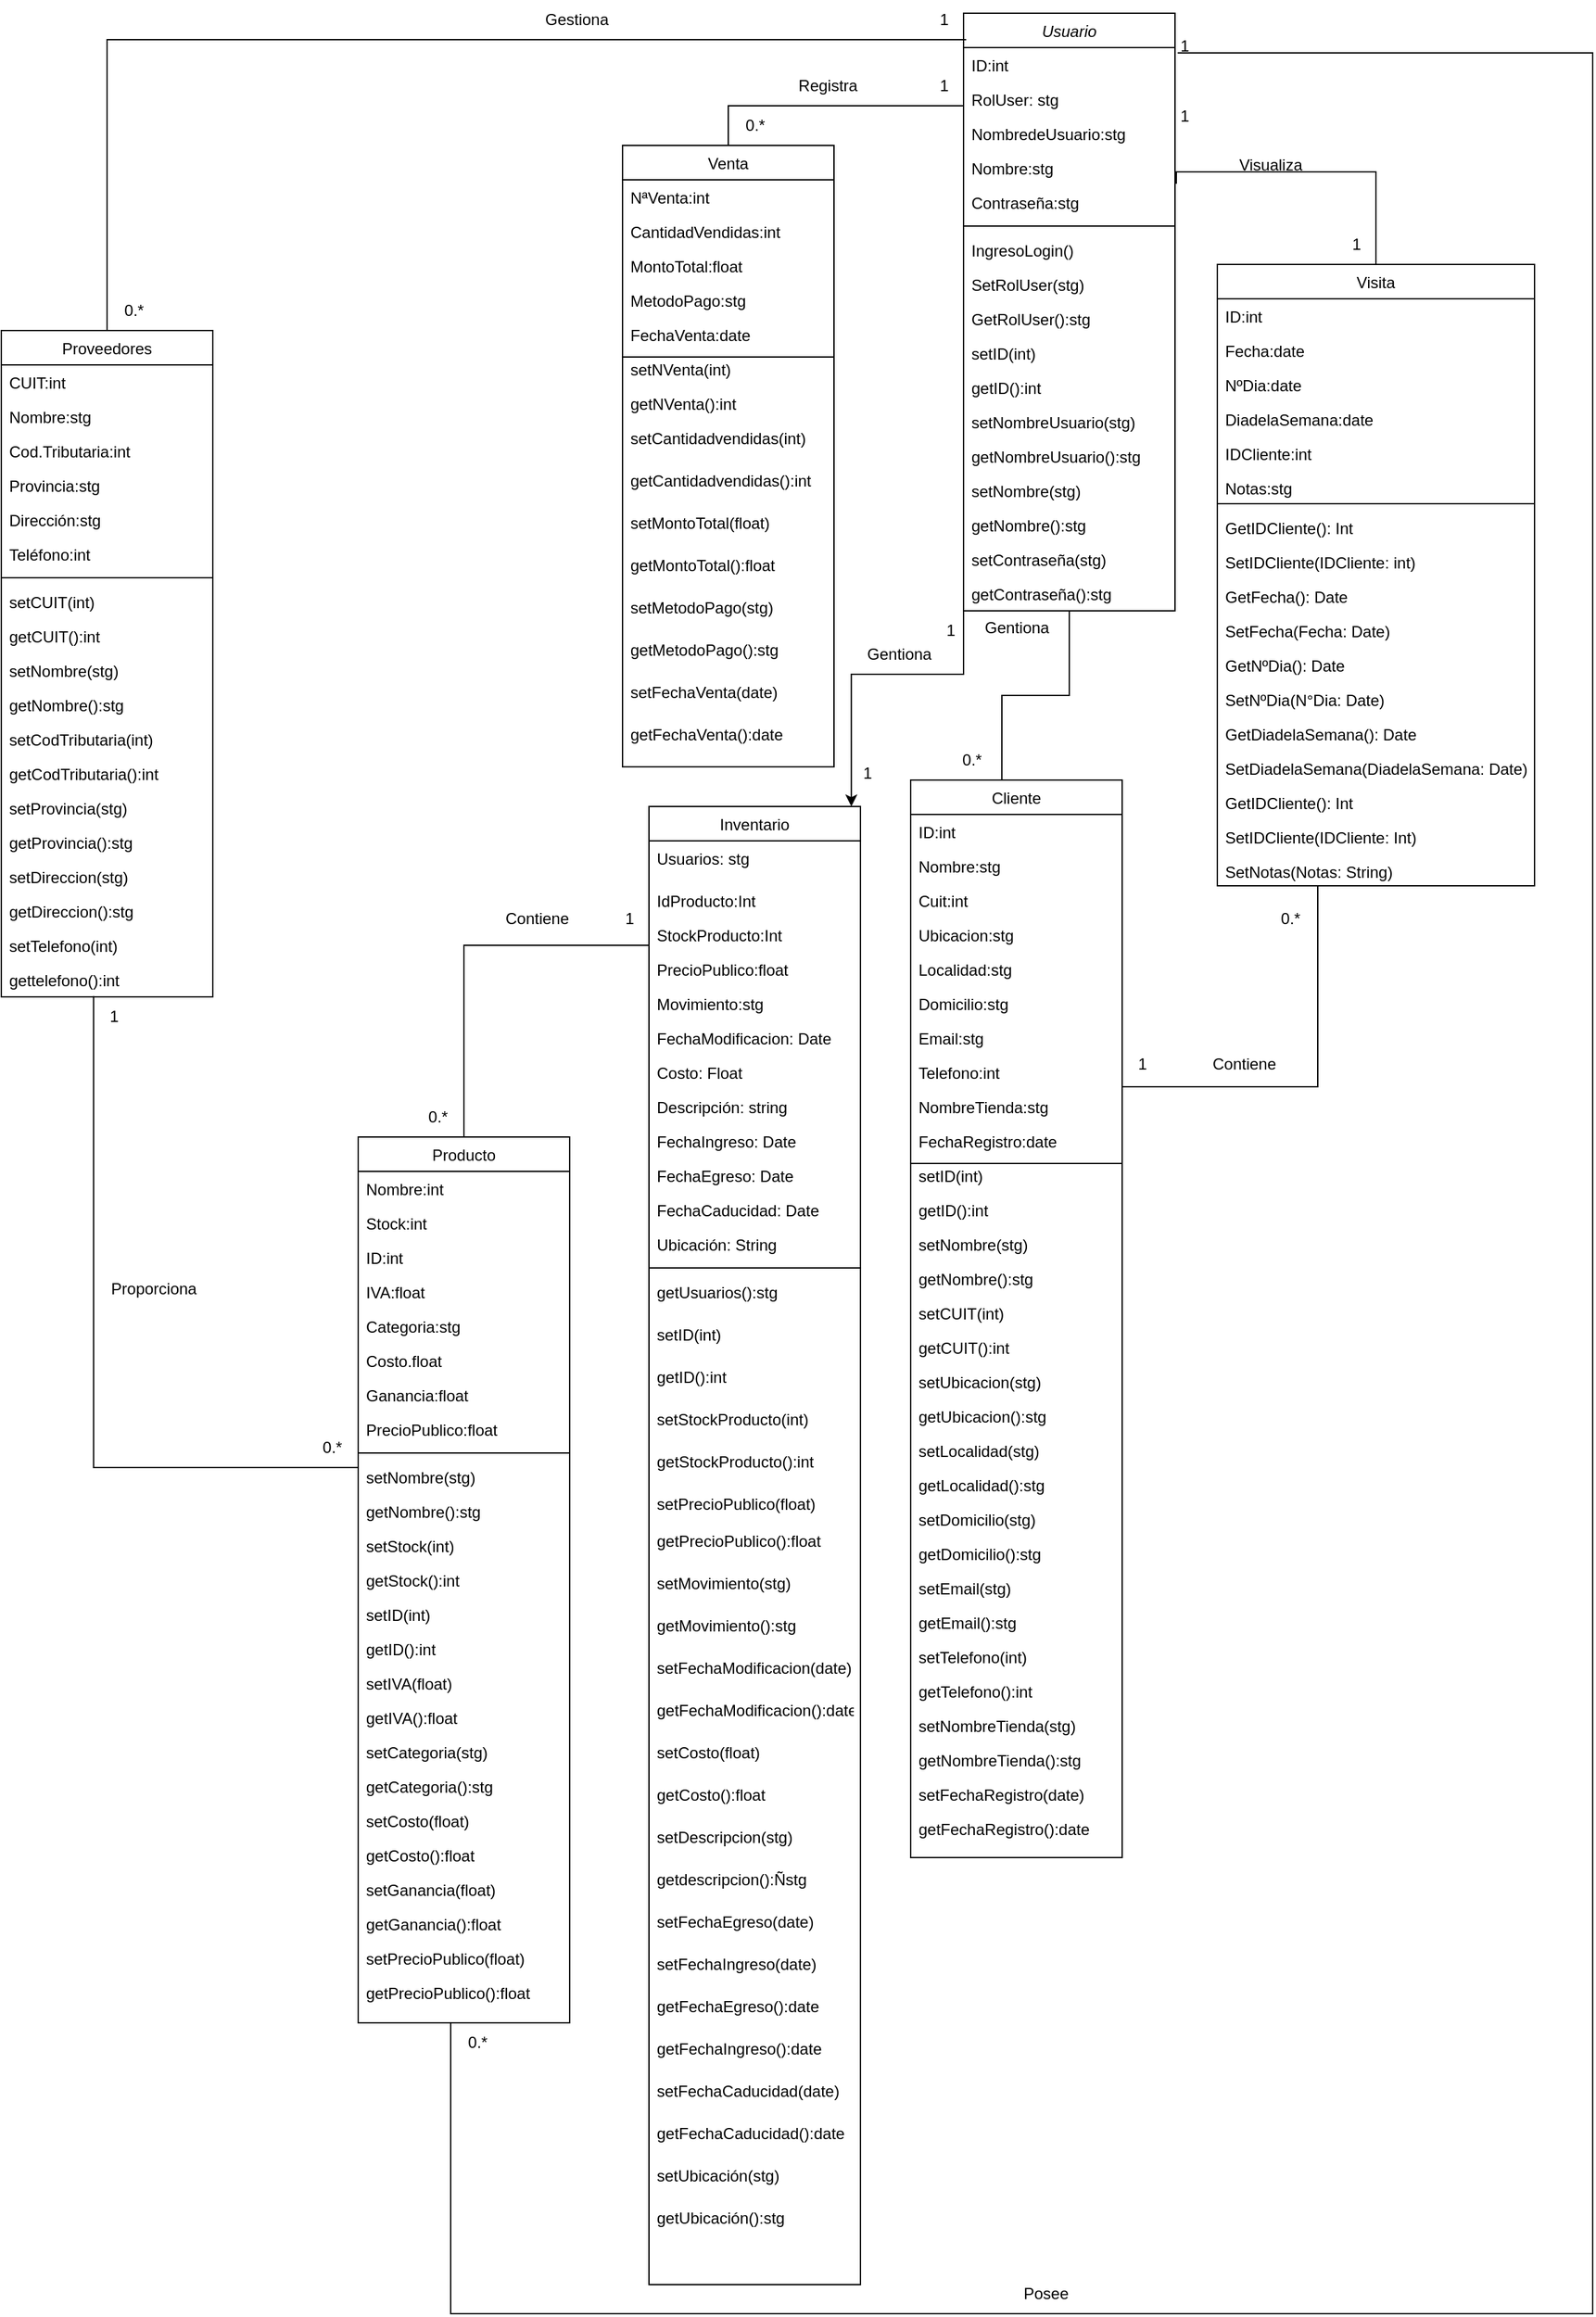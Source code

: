 <mxfile version="26.2.14">
  <diagram id="C5RBs43oDa-KdzZeNtuy" name="Page-1">
    <mxGraphModel grid="1" page="1" gridSize="10" guides="1" tooltips="1" connect="1" arrows="1" fold="1" pageScale="1" pageWidth="827" pageHeight="1169" math="0" shadow="0">
      <root>
        <mxCell id="WIyWlLk6GJQsqaUBKTNV-0" />
        <mxCell id="WIyWlLk6GJQsqaUBKTNV-1" parent="WIyWlLk6GJQsqaUBKTNV-0" />
        <mxCell id="zkfFHV4jXpPFQw0GAbJ--0" value="Usuario" style="swimlane;fontStyle=2;align=center;verticalAlign=top;childLayout=stackLayout;horizontal=1;startSize=26;horizontalStack=0;resizeParent=1;resizeLast=0;collapsible=1;marginBottom=0;rounded=0;shadow=0;strokeWidth=1;" vertex="1" parent="WIyWlLk6GJQsqaUBKTNV-1">
          <mxGeometry x="388" y="240" width="160" height="452" as="geometry">
            <mxRectangle x="230" y="140" width="160" height="26" as="alternateBounds" />
          </mxGeometry>
        </mxCell>
        <mxCell id="zkfFHV4jXpPFQw0GAbJ--1" value="ID:int" style="text;align=left;verticalAlign=top;spacingLeft=4;spacingRight=4;overflow=hidden;rotatable=0;points=[[0,0.5],[1,0.5]];portConstraint=eastwest;" vertex="1" parent="zkfFHV4jXpPFQw0GAbJ--0">
          <mxGeometry y="26" width="160" height="26" as="geometry" />
        </mxCell>
        <mxCell id="gEVapjQUCxy2F3Bk6ecH-0" value="RolUser: stg" style="text;align=left;verticalAlign=top;spacingLeft=4;spacingRight=4;overflow=hidden;rotatable=0;points=[[0,0.5],[1,0.5]];portConstraint=eastwest;rounded=0;shadow=0;html=0;" vertex="1" parent="zkfFHV4jXpPFQw0GAbJ--0">
          <mxGeometry y="52" width="160" height="26" as="geometry" />
        </mxCell>
        <mxCell id="zkfFHV4jXpPFQw0GAbJ--2" value="NombredeUsuario:stg" style="text;align=left;verticalAlign=top;spacingLeft=4;spacingRight=4;overflow=hidden;rotatable=0;points=[[0,0.5],[1,0.5]];portConstraint=eastwest;rounded=0;shadow=0;html=0;" vertex="1" parent="zkfFHV4jXpPFQw0GAbJ--0">
          <mxGeometry y="78" width="160" height="26" as="geometry" />
        </mxCell>
        <mxCell id="zkfFHV4jXpPFQw0GAbJ--3" value="Nombre:stg" style="text;align=left;verticalAlign=top;spacingLeft=4;spacingRight=4;overflow=hidden;rotatable=0;points=[[0,0.5],[1,0.5]];portConstraint=eastwest;rounded=0;shadow=0;html=0;" vertex="1" parent="zkfFHV4jXpPFQw0GAbJ--0">
          <mxGeometry y="104" width="160" height="26" as="geometry" />
        </mxCell>
        <mxCell id="u4kpkwcGniEQshOC7Y8A-3" value="Contraseña:stg" style="text;align=left;verticalAlign=top;spacingLeft=4;spacingRight=4;overflow=hidden;rotatable=0;points=[[0,0.5],[1,0.5]];portConstraint=eastwest;rounded=0;shadow=0;html=0;" vertex="1" parent="zkfFHV4jXpPFQw0GAbJ--0">
          <mxGeometry y="130" width="160" height="26" as="geometry" />
        </mxCell>
        <mxCell id="fOtUncB2QqQjY-2F6HPc-0" value="" style="line;strokeWidth=1;rotatable=0;dashed=0;labelPosition=right;align=left;verticalAlign=middle;spacingTop=0;spacingLeft=6;points=[];portConstraint=eastwest;" vertex="1" parent="zkfFHV4jXpPFQw0GAbJ--0">
          <mxGeometry y="156" width="160" height="10" as="geometry" />
        </mxCell>
        <mxCell id="fOtUncB2QqQjY-2F6HPc-1" value="IngresoLogin()&#xa;" style="text;align=left;verticalAlign=top;spacingLeft=4;spacingRight=4;overflow=hidden;rotatable=0;points=[[0,0.5],[1,0.5]];portConstraint=eastwest;rounded=0;shadow=0;html=0;" vertex="1" parent="zkfFHV4jXpPFQw0GAbJ--0">
          <mxGeometry y="166" width="160" height="26" as="geometry" />
        </mxCell>
        <mxCell id="gEVapjQUCxy2F3Bk6ecH-1" value="SetRolUser(stg)" style="text;align=left;verticalAlign=top;spacingLeft=4;spacingRight=4;overflow=hidden;rotatable=0;points=[[0,0.5],[1,0.5]];portConstraint=eastwest;rounded=0;shadow=0;html=0;" vertex="1" parent="zkfFHV4jXpPFQw0GAbJ--0">
          <mxGeometry y="192" width="160" height="26" as="geometry" />
        </mxCell>
        <mxCell id="gEVapjQUCxy2F3Bk6ecH-2" value="GetRolUser():stg" style="text;align=left;verticalAlign=top;spacingLeft=4;spacingRight=4;overflow=hidden;rotatable=0;points=[[0,0.5],[1,0.5]];portConstraint=eastwest;rounded=0;shadow=0;html=0;" vertex="1" parent="zkfFHV4jXpPFQw0GAbJ--0">
          <mxGeometry y="218" width="160" height="26" as="geometry" />
        </mxCell>
        <mxCell id="Gg4ZXV8lpuazLiT2y4Tw-102" value="setID(int)&#xa;" style="text;align=left;verticalAlign=top;spacingLeft=4;spacingRight=4;overflow=hidden;rotatable=0;points=[[0,0.5],[1,0.5]];portConstraint=eastwest;rounded=0;shadow=0;html=0;" vertex="1" parent="zkfFHV4jXpPFQw0GAbJ--0">
          <mxGeometry y="244" width="160" height="26" as="geometry" />
        </mxCell>
        <mxCell id="Gg4ZXV8lpuazLiT2y4Tw-103" value="getID():int" style="text;align=left;verticalAlign=top;spacingLeft=4;spacingRight=4;overflow=hidden;rotatable=0;points=[[0,0.5],[1,0.5]];portConstraint=eastwest;rounded=0;shadow=0;html=0;" vertex="1" parent="zkfFHV4jXpPFQw0GAbJ--0">
          <mxGeometry y="270" width="160" height="26" as="geometry" />
        </mxCell>
        <mxCell id="Gg4ZXV8lpuazLiT2y4Tw-104" value="setNombreUsuario(stg)" style="text;align=left;verticalAlign=top;spacingLeft=4;spacingRight=4;overflow=hidden;rotatable=0;points=[[0,0.5],[1,0.5]];portConstraint=eastwest;rounded=0;shadow=0;html=0;" vertex="1" parent="zkfFHV4jXpPFQw0GAbJ--0">
          <mxGeometry y="296" width="160" height="26" as="geometry" />
        </mxCell>
        <mxCell id="Gg4ZXV8lpuazLiT2y4Tw-105" value="getNombreUsuario():stg" style="text;align=left;verticalAlign=top;spacingLeft=4;spacingRight=4;overflow=hidden;rotatable=0;points=[[0,0.5],[1,0.5]];portConstraint=eastwest;rounded=0;shadow=0;html=0;" vertex="1" parent="zkfFHV4jXpPFQw0GAbJ--0">
          <mxGeometry y="322" width="160" height="26" as="geometry" />
        </mxCell>
        <mxCell id="Gg4ZXV8lpuazLiT2y4Tw-106" value="setNombre(stg)" style="text;align=left;verticalAlign=top;spacingLeft=4;spacingRight=4;overflow=hidden;rotatable=0;points=[[0,0.5],[1,0.5]];portConstraint=eastwest;rounded=0;shadow=0;html=0;" vertex="1" parent="zkfFHV4jXpPFQw0GAbJ--0">
          <mxGeometry y="348" width="160" height="26" as="geometry" />
        </mxCell>
        <mxCell id="Gg4ZXV8lpuazLiT2y4Tw-107" value="getNombre():stg" style="text;align=left;verticalAlign=top;spacingLeft=4;spacingRight=4;overflow=hidden;rotatable=0;points=[[0,0.5],[1,0.5]];portConstraint=eastwest;rounded=0;shadow=0;html=0;" vertex="1" parent="zkfFHV4jXpPFQw0GAbJ--0">
          <mxGeometry y="374" width="160" height="26" as="geometry" />
        </mxCell>
        <mxCell id="Gg4ZXV8lpuazLiT2y4Tw-108" value="setContraseña(stg)" style="text;align=left;verticalAlign=top;spacingLeft=4;spacingRight=4;overflow=hidden;rotatable=0;points=[[0,0.5],[1,0.5]];portConstraint=eastwest;rounded=0;shadow=0;html=0;" vertex="1" parent="zkfFHV4jXpPFQw0GAbJ--0">
          <mxGeometry y="400" width="160" height="26" as="geometry" />
        </mxCell>
        <mxCell id="Gg4ZXV8lpuazLiT2y4Tw-109" value="getContraseña():stg" style="text;align=left;verticalAlign=top;spacingLeft=4;spacingRight=4;overflow=hidden;rotatable=0;points=[[0,0.5],[1,0.5]];portConstraint=eastwest;rounded=0;shadow=0;html=0;" vertex="1" parent="zkfFHV4jXpPFQw0GAbJ--0">
          <mxGeometry y="426" width="160" height="26" as="geometry" />
        </mxCell>
        <mxCell id="zkfFHV4jXpPFQw0GAbJ--6" value="Inventario" style="swimlane;fontStyle=0;align=center;verticalAlign=top;childLayout=stackLayout;horizontal=1;startSize=26;horizontalStack=0;resizeParent=1;resizeLast=0;collapsible=1;marginBottom=0;rounded=0;shadow=0;strokeWidth=1;" vertex="1" parent="WIyWlLk6GJQsqaUBKTNV-1">
          <mxGeometry x="150" y="840" width="160" height="1118" as="geometry">
            <mxRectangle x="130" y="380" width="160" height="26" as="alternateBounds" />
          </mxGeometry>
        </mxCell>
        <mxCell id="zkfFHV4jXpPFQw0GAbJ--7" value="Usuarios: stg   " style="text;align=left;verticalAlign=top;spacingLeft=4;spacingRight=4;overflow=hidden;rotatable=0;points=[[0,0.5],[1,0.5]];portConstraint=eastwest;" vertex="1" parent="zkfFHV4jXpPFQw0GAbJ--6">
          <mxGeometry y="26" width="160" height="32" as="geometry" />
        </mxCell>
        <mxCell id="u4kpkwcGniEQshOC7Y8A-25" value="IdProducto:Int" style="text;align=left;verticalAlign=top;spacingLeft=4;spacingRight=4;overflow=hidden;rotatable=0;points=[[0,0.5],[1,0.5]];portConstraint=eastwest;rounded=0;shadow=0;html=0;" vertex="1" parent="zkfFHV4jXpPFQw0GAbJ--6">
          <mxGeometry y="58" width="160" height="26" as="geometry" />
        </mxCell>
        <mxCell id="zkfFHV4jXpPFQw0GAbJ--8" value="StockProducto:Int" style="text;align=left;verticalAlign=top;spacingLeft=4;spacingRight=4;overflow=hidden;rotatable=0;points=[[0,0.5],[1,0.5]];portConstraint=eastwest;rounded=0;shadow=0;html=0;" vertex="1" parent="zkfFHV4jXpPFQw0GAbJ--6">
          <mxGeometry y="84" width="160" height="26" as="geometry" />
        </mxCell>
        <mxCell id="u4kpkwcGniEQshOC7Y8A-28" value="PrecioPublico:float" style="text;align=left;verticalAlign=top;spacingLeft=4;spacingRight=4;overflow=hidden;rotatable=0;points=[[0,0.5],[1,0.5]];portConstraint=eastwest;rounded=0;shadow=0;html=0;" vertex="1" parent="zkfFHV4jXpPFQw0GAbJ--6">
          <mxGeometry y="110" width="160" height="26" as="geometry" />
        </mxCell>
        <mxCell id="u4kpkwcGniEQshOC7Y8A-29" value="Movimiento:stg " style="text;align=left;verticalAlign=top;spacingLeft=4;spacingRight=4;overflow=hidden;rotatable=0;points=[[0,0.5],[1,0.5]];portConstraint=eastwest;rounded=0;shadow=0;html=0;" vertex="1" parent="zkfFHV4jXpPFQw0GAbJ--6">
          <mxGeometry y="136" width="160" height="26" as="geometry" />
        </mxCell>
        <mxCell id="u4kpkwcGniEQshOC7Y8A-30" value="FechaModificacion: Date" style="text;align=left;verticalAlign=top;spacingLeft=4;spacingRight=4;overflow=hidden;rotatable=0;points=[[0,0.5],[1,0.5]];portConstraint=eastwest;rounded=0;shadow=0;html=0;" vertex="1" parent="zkfFHV4jXpPFQw0GAbJ--6">
          <mxGeometry y="162" width="160" height="26" as="geometry" />
        </mxCell>
        <mxCell id="u4kpkwcGniEQshOC7Y8A-31" value="Costo: Float" style="text;align=left;verticalAlign=top;spacingLeft=4;spacingRight=4;overflow=hidden;rotatable=0;points=[[0,0.5],[1,0.5]];portConstraint=eastwest;rounded=0;shadow=0;html=0;" vertex="1" parent="zkfFHV4jXpPFQw0GAbJ--6">
          <mxGeometry y="188" width="160" height="26" as="geometry" />
        </mxCell>
        <mxCell id="u4kpkwcGniEQshOC7Y8A-33" value="Descripción: string" style="text;align=left;verticalAlign=top;spacingLeft=4;spacingRight=4;overflow=hidden;rotatable=0;points=[[0,0.5],[1,0.5]];portConstraint=eastwest;rounded=0;shadow=0;html=0;" vertex="1" parent="zkfFHV4jXpPFQw0GAbJ--6">
          <mxGeometry y="214" width="160" height="26" as="geometry" />
        </mxCell>
        <mxCell id="u4kpkwcGniEQshOC7Y8A-34" value="FechaIngreso: Date" style="text;align=left;verticalAlign=top;spacingLeft=4;spacingRight=4;overflow=hidden;rotatable=0;points=[[0,0.5],[1,0.5]];portConstraint=eastwest;rounded=0;shadow=0;html=0;" vertex="1" parent="zkfFHV4jXpPFQw0GAbJ--6">
          <mxGeometry y="240" width="160" height="26" as="geometry" />
        </mxCell>
        <mxCell id="HtT6f5cQaBNCAfFAkY8P-0" value="FechaEgreso: Date" style="text;align=left;verticalAlign=top;spacingLeft=4;spacingRight=4;overflow=hidden;rotatable=0;points=[[0,0.5],[1,0.5]];portConstraint=eastwest;rounded=0;shadow=0;html=0;" vertex="1" parent="zkfFHV4jXpPFQw0GAbJ--6">
          <mxGeometry y="266" width="160" height="26" as="geometry" />
        </mxCell>
        <mxCell id="u4kpkwcGniEQshOC7Y8A-35" value="FechaCaducidad: Date" style="text;align=left;verticalAlign=top;spacingLeft=4;spacingRight=4;overflow=hidden;rotatable=0;points=[[0,0.5],[1,0.5]];portConstraint=eastwest;rounded=0;shadow=0;html=0;" vertex="1" parent="zkfFHV4jXpPFQw0GAbJ--6">
          <mxGeometry y="292" width="160" height="26" as="geometry" />
        </mxCell>
        <mxCell id="u4kpkwcGniEQshOC7Y8A-36" value="Ubicación: String" style="text;align=left;verticalAlign=top;spacingLeft=4;spacingRight=4;overflow=hidden;rotatable=0;points=[[0,0.5],[1,0.5]];portConstraint=eastwest;rounded=0;shadow=0;html=0;" vertex="1" parent="zkfFHV4jXpPFQw0GAbJ--6">
          <mxGeometry y="318" width="160" height="26" as="geometry" />
        </mxCell>
        <mxCell id="fOtUncB2QqQjY-2F6HPc-18" value="" style="line;strokeWidth=1;rotatable=0;dashed=0;labelPosition=right;align=left;verticalAlign=middle;spacingTop=0;spacingLeft=6;points=[];portConstraint=eastwest;" vertex="1" parent="zkfFHV4jXpPFQw0GAbJ--6">
          <mxGeometry y="344" width="160" height="10" as="geometry" />
        </mxCell>
        <mxCell id="fOtUncB2QqQjY-2F6HPc-26" value="getUsuarios():stg" style="text;align=left;verticalAlign=top;spacingLeft=4;spacingRight=4;overflow=hidden;rotatable=0;points=[[0,0.5],[1,0.5]];portConstraint=eastwest;" vertex="1" parent="zkfFHV4jXpPFQw0GAbJ--6">
          <mxGeometry y="354" width="160" height="32" as="geometry" />
        </mxCell>
        <mxCell id="fOtUncB2QqQjY-2F6HPc-31" value="setID(int)" style="text;align=left;verticalAlign=top;spacingLeft=4;spacingRight=4;overflow=hidden;rotatable=0;points=[[0,0.5],[1,0.5]];portConstraint=eastwest;" vertex="1" parent="zkfFHV4jXpPFQw0GAbJ--6">
          <mxGeometry y="386" width="160" height="32" as="geometry" />
        </mxCell>
        <mxCell id="fOtUncB2QqQjY-2F6HPc-30" value="getID():int" style="text;align=left;verticalAlign=top;spacingLeft=4;spacingRight=4;overflow=hidden;rotatable=0;points=[[0,0.5],[1,0.5]];portConstraint=eastwest;" vertex="1" parent="zkfFHV4jXpPFQw0GAbJ--6">
          <mxGeometry y="418" width="160" height="32" as="geometry" />
        </mxCell>
        <mxCell id="fOtUncB2QqQjY-2F6HPc-29" value="setStockProducto(int)" style="text;align=left;verticalAlign=top;spacingLeft=4;spacingRight=4;overflow=hidden;rotatable=0;points=[[0,0.5],[1,0.5]];portConstraint=eastwest;" vertex="1" parent="zkfFHV4jXpPFQw0GAbJ--6">
          <mxGeometry y="450" width="160" height="32" as="geometry" />
        </mxCell>
        <mxCell id="fOtUncB2QqQjY-2F6HPc-28" value="getStockProducto():int" style="text;align=left;verticalAlign=top;spacingLeft=4;spacingRight=4;overflow=hidden;rotatable=0;points=[[0,0.5],[1,0.5]];portConstraint=eastwest;" vertex="1" parent="zkfFHV4jXpPFQw0GAbJ--6">
          <mxGeometry y="482" width="160" height="32" as="geometry" />
        </mxCell>
        <mxCell id="fOtUncB2QqQjY-2F6HPc-25" value="setPrecioPublico(float)" style="text;align=left;verticalAlign=top;spacingLeft=4;spacingRight=4;overflow=hidden;rotatable=0;points=[[0,0.5],[1,0.5]];portConstraint=eastwest;" vertex="1" parent="zkfFHV4jXpPFQw0GAbJ--6">
          <mxGeometry y="514" width="160" height="28" as="geometry" />
        </mxCell>
        <mxCell id="fOtUncB2QqQjY-2F6HPc-27" value="getPrecioPublico():float" style="text;align=left;verticalAlign=top;spacingLeft=4;spacingRight=4;overflow=hidden;rotatable=0;points=[[0,0.5],[1,0.5]];portConstraint=eastwest;" vertex="1" parent="zkfFHV4jXpPFQw0GAbJ--6">
          <mxGeometry y="542" width="160" height="32" as="geometry" />
        </mxCell>
        <mxCell id="fOtUncB2QqQjY-2F6HPc-20" value="setMovimiento(stg)" style="text;align=left;verticalAlign=top;spacingLeft=4;spacingRight=4;overflow=hidden;rotatable=0;points=[[0,0.5],[1,0.5]];portConstraint=eastwest;" vertex="1" parent="zkfFHV4jXpPFQw0GAbJ--6">
          <mxGeometry y="574" width="160" height="32" as="geometry" />
        </mxCell>
        <mxCell id="fOtUncB2QqQjY-2F6HPc-24" value="getMovimiento():stg" style="text;align=left;verticalAlign=top;spacingLeft=4;spacingRight=4;overflow=hidden;rotatable=0;points=[[0,0.5],[1,0.5]];portConstraint=eastwest;" vertex="1" parent="zkfFHV4jXpPFQw0GAbJ--6">
          <mxGeometry y="606" width="160" height="32" as="geometry" />
        </mxCell>
        <mxCell id="fOtUncB2QqQjY-2F6HPc-23" value="setFechaModificacion(date)" style="text;align=left;verticalAlign=top;spacingLeft=4;spacingRight=4;overflow=hidden;rotatable=0;points=[[0,0.5],[1,0.5]];portConstraint=eastwest;" vertex="1" parent="zkfFHV4jXpPFQw0GAbJ--6">
          <mxGeometry y="638" width="160" height="32" as="geometry" />
        </mxCell>
        <mxCell id="fOtUncB2QqQjY-2F6HPc-22" value="getFechaModificacion():date" style="text;align=left;verticalAlign=top;spacingLeft=4;spacingRight=4;overflow=hidden;rotatable=0;points=[[0,0.5],[1,0.5]];portConstraint=eastwest;" vertex="1" parent="zkfFHV4jXpPFQw0GAbJ--6">
          <mxGeometry y="670" width="160" height="32" as="geometry" />
        </mxCell>
        <mxCell id="fOtUncB2QqQjY-2F6HPc-21" value="setCosto(float)" style="text;align=left;verticalAlign=top;spacingLeft=4;spacingRight=4;overflow=hidden;rotatable=0;points=[[0,0.5],[1,0.5]];portConstraint=eastwest;" vertex="1" parent="zkfFHV4jXpPFQw0GAbJ--6">
          <mxGeometry y="702" width="160" height="32" as="geometry" />
        </mxCell>
        <mxCell id="Gg4ZXV8lpuazLiT2y4Tw-55" value="getCosto():float" style="text;align=left;verticalAlign=top;spacingLeft=4;spacingRight=4;overflow=hidden;rotatable=0;points=[[0,0.5],[1,0.5]];portConstraint=eastwest;" vertex="1" parent="zkfFHV4jXpPFQw0GAbJ--6">
          <mxGeometry y="734" width="160" height="32" as="geometry" />
        </mxCell>
        <mxCell id="Gg4ZXV8lpuazLiT2y4Tw-56" value="setDescripcion(stg)" style="text;align=left;verticalAlign=top;spacingLeft=4;spacingRight=4;overflow=hidden;rotatable=0;points=[[0,0.5],[1,0.5]];portConstraint=eastwest;" vertex="1" parent="zkfFHV4jXpPFQw0GAbJ--6">
          <mxGeometry y="766" width="160" height="32" as="geometry" />
        </mxCell>
        <mxCell id="Gg4ZXV8lpuazLiT2y4Tw-57" value="getdescripcion():Ñstg" style="text;align=left;verticalAlign=top;spacingLeft=4;spacingRight=4;overflow=hidden;rotatable=0;points=[[0,0.5],[1,0.5]];portConstraint=eastwest;" vertex="1" parent="zkfFHV4jXpPFQw0GAbJ--6">
          <mxGeometry y="798" width="160" height="32" as="geometry" />
        </mxCell>
        <mxCell id="Gg4ZXV8lpuazLiT2y4Tw-58" value="setFechaEgreso(date)" style="text;align=left;verticalAlign=top;spacingLeft=4;spacingRight=4;overflow=hidden;rotatable=0;points=[[0,0.5],[1,0.5]];portConstraint=eastwest;" vertex="1" parent="zkfFHV4jXpPFQw0GAbJ--6">
          <mxGeometry y="830" width="160" height="32" as="geometry" />
        </mxCell>
        <mxCell id="HtT6f5cQaBNCAfFAkY8P-1" value="setFechaIngreso(date)" style="text;align=left;verticalAlign=top;spacingLeft=4;spacingRight=4;overflow=hidden;rotatable=0;points=[[0,0.5],[1,0.5]];portConstraint=eastwest;" vertex="1" parent="zkfFHV4jXpPFQw0GAbJ--6">
          <mxGeometry y="862" width="160" height="32" as="geometry" />
        </mxCell>
        <mxCell id="HtT6f5cQaBNCAfFAkY8P-2" value="getFechaEgreso():date" style="text;align=left;verticalAlign=top;spacingLeft=4;spacingRight=4;overflow=hidden;rotatable=0;points=[[0,0.5],[1,0.5]];portConstraint=eastwest;" vertex="1" parent="zkfFHV4jXpPFQw0GAbJ--6">
          <mxGeometry y="894" width="160" height="32" as="geometry" />
        </mxCell>
        <mxCell id="Gg4ZXV8lpuazLiT2y4Tw-59" value="getFechaIngreso():date" style="text;align=left;verticalAlign=top;spacingLeft=4;spacingRight=4;overflow=hidden;rotatable=0;points=[[0,0.5],[1,0.5]];portConstraint=eastwest;" vertex="1" parent="zkfFHV4jXpPFQw0GAbJ--6">
          <mxGeometry y="926" width="160" height="32" as="geometry" />
        </mxCell>
        <mxCell id="Gg4ZXV8lpuazLiT2y4Tw-91" value="setFechaCaducidad(date)" style="text;align=left;verticalAlign=top;spacingLeft=4;spacingRight=4;overflow=hidden;rotatable=0;points=[[0,0.5],[1,0.5]];portConstraint=eastwest;" vertex="1" parent="zkfFHV4jXpPFQw0GAbJ--6">
          <mxGeometry y="958" width="160" height="32" as="geometry" />
        </mxCell>
        <mxCell id="Gg4ZXV8lpuazLiT2y4Tw-92" value="getFechaCaducidad():date" style="text;align=left;verticalAlign=top;spacingLeft=4;spacingRight=4;overflow=hidden;rotatable=0;points=[[0,0.5],[1,0.5]];portConstraint=eastwest;" vertex="1" parent="zkfFHV4jXpPFQw0GAbJ--6">
          <mxGeometry y="990" width="160" height="32" as="geometry" />
        </mxCell>
        <mxCell id="Gg4ZXV8lpuazLiT2y4Tw-93" value="setUbicación(stg)" style="text;align=left;verticalAlign=top;spacingLeft=4;spacingRight=4;overflow=hidden;rotatable=0;points=[[0,0.5],[1,0.5]];portConstraint=eastwest;" vertex="1" parent="zkfFHV4jXpPFQw0GAbJ--6">
          <mxGeometry y="1022" width="160" height="32" as="geometry" />
        </mxCell>
        <mxCell id="Gg4ZXV8lpuazLiT2y4Tw-94" value="getUbicación():stg" style="text;align=left;verticalAlign=top;spacingLeft=4;spacingRight=4;overflow=hidden;rotatable=0;points=[[0,0.5],[1,0.5]];portConstraint=eastwest;" vertex="1" parent="zkfFHV4jXpPFQw0GAbJ--6">
          <mxGeometry y="1054" width="160" height="32" as="geometry" />
        </mxCell>
        <mxCell id="zkfFHV4jXpPFQw0GAbJ--13" value="Proveedores" style="swimlane;fontStyle=0;align=center;verticalAlign=top;childLayout=stackLayout;horizontal=1;startSize=26;horizontalStack=0;resizeParent=1;resizeLast=0;collapsible=1;marginBottom=0;rounded=0;shadow=0;strokeWidth=1;" vertex="1" parent="WIyWlLk6GJQsqaUBKTNV-1">
          <mxGeometry x="-340" y="480" width="160" height="504" as="geometry">
            <mxRectangle x="340" y="380" width="170" height="26" as="alternateBounds" />
          </mxGeometry>
        </mxCell>
        <mxCell id="u4kpkwcGniEQshOC7Y8A-37" value="CUIT:int" style="text;align=left;verticalAlign=top;spacingLeft=4;spacingRight=4;overflow=hidden;rotatable=0;points=[[0,0.5],[1,0.5]];portConstraint=eastwest;rounded=0;shadow=0;html=0;" vertex="1" parent="zkfFHV4jXpPFQw0GAbJ--13">
          <mxGeometry y="26" width="160" height="26" as="geometry" />
        </mxCell>
        <mxCell id="u4kpkwcGniEQshOC7Y8A-38" value="Nombre:stg" style="text;align=left;verticalAlign=top;spacingLeft=4;spacingRight=4;overflow=hidden;rotatable=0;points=[[0,0.5],[1,0.5]];portConstraint=eastwest;rounded=0;shadow=0;html=0;" vertex="1" parent="zkfFHV4jXpPFQw0GAbJ--13">
          <mxGeometry y="52" width="160" height="26" as="geometry" />
        </mxCell>
        <mxCell id="u4kpkwcGniEQshOC7Y8A-39" value="Cod.Tributaria:int" style="text;align=left;verticalAlign=top;spacingLeft=4;spacingRight=4;overflow=hidden;rotatable=0;points=[[0,0.5],[1,0.5]];portConstraint=eastwest;rounded=0;shadow=0;html=0;" vertex="1" parent="zkfFHV4jXpPFQw0GAbJ--13">
          <mxGeometry y="78" width="160" height="26" as="geometry" />
        </mxCell>
        <mxCell id="u4kpkwcGniEQshOC7Y8A-40" value="Provincia:stg" style="text;align=left;verticalAlign=top;spacingLeft=4;spacingRight=4;overflow=hidden;rotatable=0;points=[[0,0.5],[1,0.5]];portConstraint=eastwest;rounded=0;shadow=0;html=0;" vertex="1" parent="zkfFHV4jXpPFQw0GAbJ--13">
          <mxGeometry y="104" width="160" height="26" as="geometry" />
        </mxCell>
        <mxCell id="u4kpkwcGniEQshOC7Y8A-41" value="Dirección:stg" style="text;align=left;verticalAlign=top;spacingLeft=4;spacingRight=4;overflow=hidden;rotatable=0;points=[[0,0.5],[1,0.5]];portConstraint=eastwest;rounded=0;shadow=0;html=0;" vertex="1" parent="zkfFHV4jXpPFQw0GAbJ--13">
          <mxGeometry y="130" width="160" height="26" as="geometry" />
        </mxCell>
        <mxCell id="u4kpkwcGniEQshOC7Y8A-43" value="Teléfono:int" style="text;align=left;verticalAlign=top;spacingLeft=4;spacingRight=4;overflow=hidden;rotatable=0;points=[[0,0.5],[1,0.5]];portConstraint=eastwest;rounded=0;shadow=0;html=0;" vertex="1" parent="zkfFHV4jXpPFQw0GAbJ--13">
          <mxGeometry y="156" width="160" height="26" as="geometry" />
        </mxCell>
        <mxCell id="Gg4ZXV8lpuazLiT2y4Tw-110" value="" style="line;strokeWidth=1;rotatable=0;dashed=0;labelPosition=right;align=left;verticalAlign=middle;spacingTop=0;spacingLeft=6;points=[];portConstraint=eastwest;" vertex="1" parent="zkfFHV4jXpPFQw0GAbJ--13">
          <mxGeometry y="182" width="160" height="10" as="geometry" />
        </mxCell>
        <mxCell id="Gg4ZXV8lpuazLiT2y4Tw-112" value="setCUIT(int)" style="text;align=left;verticalAlign=top;spacingLeft=4;spacingRight=4;overflow=hidden;rotatable=0;points=[[0,0.5],[1,0.5]];portConstraint=eastwest;rounded=0;shadow=0;html=0;" vertex="1" parent="zkfFHV4jXpPFQw0GAbJ--13">
          <mxGeometry y="192" width="160" height="26" as="geometry" />
        </mxCell>
        <mxCell id="Gg4ZXV8lpuazLiT2y4Tw-113" value="getCUIT():int" style="text;align=left;verticalAlign=top;spacingLeft=4;spacingRight=4;overflow=hidden;rotatable=0;points=[[0,0.5],[1,0.5]];portConstraint=eastwest;rounded=0;shadow=0;html=0;" vertex="1" parent="zkfFHV4jXpPFQw0GAbJ--13">
          <mxGeometry y="218" width="160" height="26" as="geometry" />
        </mxCell>
        <mxCell id="Gg4ZXV8lpuazLiT2y4Tw-114" value="setNombre(stg)" style="text;align=left;verticalAlign=top;spacingLeft=4;spacingRight=4;overflow=hidden;rotatable=0;points=[[0,0.5],[1,0.5]];portConstraint=eastwest;rounded=0;shadow=0;html=0;" vertex="1" parent="zkfFHV4jXpPFQw0GAbJ--13">
          <mxGeometry y="244" width="160" height="26" as="geometry" />
        </mxCell>
        <mxCell id="Gg4ZXV8lpuazLiT2y4Tw-115" value="getNombre():stg" style="text;align=left;verticalAlign=top;spacingLeft=4;spacingRight=4;overflow=hidden;rotatable=0;points=[[0,0.5],[1,0.5]];portConstraint=eastwest;rounded=0;shadow=0;html=0;" vertex="1" parent="zkfFHV4jXpPFQw0GAbJ--13">
          <mxGeometry y="270" width="160" height="26" as="geometry" />
        </mxCell>
        <mxCell id="Gg4ZXV8lpuazLiT2y4Tw-116" value="setCodTributaria(int)" style="text;align=left;verticalAlign=top;spacingLeft=4;spacingRight=4;overflow=hidden;rotatable=0;points=[[0,0.5],[1,0.5]];portConstraint=eastwest;rounded=0;shadow=0;html=0;" vertex="1" parent="zkfFHV4jXpPFQw0GAbJ--13">
          <mxGeometry y="296" width="160" height="26" as="geometry" />
        </mxCell>
        <mxCell id="Gg4ZXV8lpuazLiT2y4Tw-117" value="getCodTributaria():int" style="text;align=left;verticalAlign=top;spacingLeft=4;spacingRight=4;overflow=hidden;rotatable=0;points=[[0,0.5],[1,0.5]];portConstraint=eastwest;rounded=0;shadow=0;html=0;" vertex="1" parent="zkfFHV4jXpPFQw0GAbJ--13">
          <mxGeometry y="322" width="160" height="26" as="geometry" />
        </mxCell>
        <mxCell id="Gg4ZXV8lpuazLiT2y4Tw-118" value="setProvincia(stg)" style="text;align=left;verticalAlign=top;spacingLeft=4;spacingRight=4;overflow=hidden;rotatable=0;points=[[0,0.5],[1,0.5]];portConstraint=eastwest;rounded=0;shadow=0;html=0;" vertex="1" parent="zkfFHV4jXpPFQw0GAbJ--13">
          <mxGeometry y="348" width="160" height="26" as="geometry" />
        </mxCell>
        <mxCell id="Gg4ZXV8lpuazLiT2y4Tw-119" value="getProvincia():stg" style="text;align=left;verticalAlign=top;spacingLeft=4;spacingRight=4;overflow=hidden;rotatable=0;points=[[0,0.5],[1,0.5]];portConstraint=eastwest;rounded=0;shadow=0;html=0;" vertex="1" parent="zkfFHV4jXpPFQw0GAbJ--13">
          <mxGeometry y="374" width="160" height="26" as="geometry" />
        </mxCell>
        <mxCell id="Gg4ZXV8lpuazLiT2y4Tw-120" value="setDireccion(stg)" style="text;align=left;verticalAlign=top;spacingLeft=4;spacingRight=4;overflow=hidden;rotatable=0;points=[[0,0.5],[1,0.5]];portConstraint=eastwest;rounded=0;shadow=0;html=0;" vertex="1" parent="zkfFHV4jXpPFQw0GAbJ--13">
          <mxGeometry y="400" width="160" height="26" as="geometry" />
        </mxCell>
        <mxCell id="Gg4ZXV8lpuazLiT2y4Tw-121" value="getDireccion():stg" style="text;align=left;verticalAlign=top;spacingLeft=4;spacingRight=4;overflow=hidden;rotatable=0;points=[[0,0.5],[1,0.5]];portConstraint=eastwest;rounded=0;shadow=0;html=0;" vertex="1" parent="zkfFHV4jXpPFQw0GAbJ--13">
          <mxGeometry y="426" width="160" height="26" as="geometry" />
        </mxCell>
        <mxCell id="Gg4ZXV8lpuazLiT2y4Tw-122" value="setTelefono(int)" style="text;align=left;verticalAlign=top;spacingLeft=4;spacingRight=4;overflow=hidden;rotatable=0;points=[[0,0.5],[1,0.5]];portConstraint=eastwest;rounded=0;shadow=0;html=0;" vertex="1" parent="zkfFHV4jXpPFQw0GAbJ--13">
          <mxGeometry y="452" width="160" height="26" as="geometry" />
        </mxCell>
        <mxCell id="Gg4ZXV8lpuazLiT2y4Tw-124" value="gettelefono():int" style="text;align=left;verticalAlign=top;spacingLeft=4;spacingRight=4;overflow=hidden;rotatable=0;points=[[0,0.5],[1,0.5]];portConstraint=eastwest;rounded=0;shadow=0;html=0;" vertex="1" parent="zkfFHV4jXpPFQw0GAbJ--13">
          <mxGeometry y="478" width="160" height="26" as="geometry" />
        </mxCell>
        <mxCell id="zkfFHV4jXpPFQw0GAbJ--17" value="Venta" style="swimlane;fontStyle=0;align=center;verticalAlign=top;childLayout=stackLayout;horizontal=1;startSize=26;horizontalStack=0;resizeParent=1;resizeLast=0;collapsible=1;marginBottom=0;rounded=0;shadow=0;strokeWidth=1;" vertex="1" parent="WIyWlLk6GJQsqaUBKTNV-1">
          <mxGeometry x="130" y="340" width="160" height="470" as="geometry">
            <mxRectangle x="550" y="140" width="160" height="26" as="alternateBounds" />
          </mxGeometry>
        </mxCell>
        <mxCell id="zkfFHV4jXpPFQw0GAbJ--18" value="NªVenta:int" style="text;align=left;verticalAlign=top;spacingLeft=4;spacingRight=4;overflow=hidden;rotatable=0;points=[[0,0.5],[1,0.5]];portConstraint=eastwest;" vertex="1" parent="zkfFHV4jXpPFQw0GAbJ--17">
          <mxGeometry y="26" width="160" height="26" as="geometry" />
        </mxCell>
        <mxCell id="zkfFHV4jXpPFQw0GAbJ--19" value="CantidadVendidas:int" style="text;align=left;verticalAlign=top;spacingLeft=4;spacingRight=4;overflow=hidden;rotatable=0;points=[[0,0.5],[1,0.5]];portConstraint=eastwest;rounded=0;shadow=0;html=0;" vertex="1" parent="zkfFHV4jXpPFQw0GAbJ--17">
          <mxGeometry y="52" width="160" height="26" as="geometry" />
        </mxCell>
        <mxCell id="zkfFHV4jXpPFQw0GAbJ--20" value="MontoTotal:float" style="text;align=left;verticalAlign=top;spacingLeft=4;spacingRight=4;overflow=hidden;rotatable=0;points=[[0,0.5],[1,0.5]];portConstraint=eastwest;rounded=0;shadow=0;html=0;" vertex="1" parent="zkfFHV4jXpPFQw0GAbJ--17">
          <mxGeometry y="78" width="160" height="26" as="geometry" />
        </mxCell>
        <mxCell id="Gg4ZXV8lpuazLiT2y4Tw-0" value="" style="endArrow=none;html=1;rounded=0;" edge="1" parent="zkfFHV4jXpPFQw0GAbJ--17">
          <mxGeometry width="50" height="50" relative="1" as="geometry">
            <mxPoint y="160" as="sourcePoint" />
            <mxPoint x="160" y="160" as="targetPoint" />
          </mxGeometry>
        </mxCell>
        <mxCell id="zkfFHV4jXpPFQw0GAbJ--21" value="MetodoPago:stg" style="text;align=left;verticalAlign=top;spacingLeft=4;spacingRight=4;overflow=hidden;rotatable=0;points=[[0,0.5],[1,0.5]];portConstraint=eastwest;rounded=0;shadow=0;html=0;" vertex="1" parent="zkfFHV4jXpPFQw0GAbJ--17">
          <mxGeometry y="104" width="160" height="26" as="geometry" />
        </mxCell>
        <mxCell id="zkfFHV4jXpPFQw0GAbJ--22" value="FechaVenta:date" style="text;align=left;verticalAlign=top;spacingLeft=4;spacingRight=4;overflow=hidden;rotatable=0;points=[[0,0.5],[1,0.5]];portConstraint=eastwest;rounded=0;shadow=0;html=0;" vertex="1" parent="zkfFHV4jXpPFQw0GAbJ--17">
          <mxGeometry y="130" width="160" height="26" as="geometry" />
        </mxCell>
        <mxCell id="Gg4ZXV8lpuazLiT2y4Tw-1" value="setNVenta(int)&#xa;" style="text;align=left;verticalAlign=top;spacingLeft=4;spacingRight=4;overflow=hidden;rotatable=0;points=[[0,0.5],[1,0.5]];portConstraint=eastwest;rounded=0;shadow=0;html=0;" vertex="1" parent="zkfFHV4jXpPFQw0GAbJ--17">
          <mxGeometry y="156" width="160" height="26" as="geometry" />
        </mxCell>
        <mxCell id="Gg4ZXV8lpuazLiT2y4Tw-2" value="getNVenta():int" style="text;align=left;verticalAlign=top;spacingLeft=4;spacingRight=4;overflow=hidden;rotatable=0;points=[[0,0.5],[1,0.5]];portConstraint=eastwest;rounded=0;shadow=0;html=0;" vertex="1" parent="zkfFHV4jXpPFQw0GAbJ--17">
          <mxGeometry y="182" width="160" height="26" as="geometry" />
        </mxCell>
        <mxCell id="Gg4ZXV8lpuazLiT2y4Tw-3" value="setCantidadvendidas(int)&#xa;" style="text;align=left;verticalAlign=top;spacingLeft=4;spacingRight=4;overflow=hidden;rotatable=0;points=[[0,0.5],[1,0.5]];portConstraint=eastwest;rounded=0;shadow=0;html=0;" vertex="1" parent="zkfFHV4jXpPFQw0GAbJ--17">
          <mxGeometry y="208" width="160" height="32" as="geometry" />
        </mxCell>
        <mxCell id="Gg4ZXV8lpuazLiT2y4Tw-5" value="getCantidadvendidas():int&#xa;" style="text;align=left;verticalAlign=top;spacingLeft=4;spacingRight=4;overflow=hidden;rotatable=0;points=[[0,0.5],[1,0.5]];portConstraint=eastwest;rounded=0;shadow=0;html=0;" vertex="1" parent="zkfFHV4jXpPFQw0GAbJ--17">
          <mxGeometry y="240" width="160" height="32" as="geometry" />
        </mxCell>
        <mxCell id="Gg4ZXV8lpuazLiT2y4Tw-6" value="setMontoTotal(float)&#xa;" style="text;align=left;verticalAlign=top;spacingLeft=4;spacingRight=4;overflow=hidden;rotatable=0;points=[[0,0.5],[1,0.5]];portConstraint=eastwest;rounded=0;shadow=0;html=0;" vertex="1" parent="zkfFHV4jXpPFQw0GAbJ--17">
          <mxGeometry y="272" width="160" height="32" as="geometry" />
        </mxCell>
        <mxCell id="Gg4ZXV8lpuazLiT2y4Tw-7" value="getMontoTotal():float&#xa;" style="text;align=left;verticalAlign=top;spacingLeft=4;spacingRight=4;overflow=hidden;rotatable=0;points=[[0,0.5],[1,0.5]];portConstraint=eastwest;rounded=0;shadow=0;html=0;" vertex="1" parent="zkfFHV4jXpPFQw0GAbJ--17">
          <mxGeometry y="304" width="160" height="32" as="geometry" />
        </mxCell>
        <mxCell id="Gg4ZXV8lpuazLiT2y4Tw-9" value="setMetodoPago(stg)&#xa;" style="text;align=left;verticalAlign=top;spacingLeft=4;spacingRight=4;overflow=hidden;rotatable=0;points=[[0,0.5],[1,0.5]];portConstraint=eastwest;rounded=0;shadow=0;html=0;" vertex="1" parent="zkfFHV4jXpPFQw0GAbJ--17">
          <mxGeometry y="336" width="160" height="32" as="geometry" />
        </mxCell>
        <mxCell id="Gg4ZXV8lpuazLiT2y4Tw-10" value="getMetodoPago():stg&#xa;" style="text;align=left;verticalAlign=top;spacingLeft=4;spacingRight=4;overflow=hidden;rotatable=0;points=[[0,0.5],[1,0.5]];portConstraint=eastwest;rounded=0;shadow=0;html=0;" vertex="1" parent="zkfFHV4jXpPFQw0GAbJ--17">
          <mxGeometry y="368" width="160" height="32" as="geometry" />
        </mxCell>
        <mxCell id="Gg4ZXV8lpuazLiT2y4Tw-11" value="setFechaVenta(date)&#xa;" style="text;align=left;verticalAlign=top;spacingLeft=4;spacingRight=4;overflow=hidden;rotatable=0;points=[[0,0.5],[1,0.5]];portConstraint=eastwest;rounded=0;shadow=0;html=0;" vertex="1" parent="zkfFHV4jXpPFQw0GAbJ--17">
          <mxGeometry y="400" width="160" height="32" as="geometry" />
        </mxCell>
        <mxCell id="Gg4ZXV8lpuazLiT2y4Tw-12" value="getFechaVenta():date&#xa;" style="text;align=left;verticalAlign=top;spacingLeft=4;spacingRight=4;overflow=hidden;rotatable=0;points=[[0,0.5],[1,0.5]];portConstraint=eastwest;rounded=0;shadow=0;html=0;" vertex="1" parent="zkfFHV4jXpPFQw0GAbJ--17">
          <mxGeometry y="432" width="160" height="32" as="geometry" />
        </mxCell>
        <mxCell id="u4kpkwcGniEQshOC7Y8A-0" value="Producto" style="swimlane;fontStyle=0;align=center;verticalAlign=top;childLayout=stackLayout;horizontal=1;startSize=26;horizontalStack=0;resizeParent=1;resizeLast=0;collapsible=1;marginBottom=0;rounded=0;shadow=0;strokeWidth=1;" vertex="1" parent="WIyWlLk6GJQsqaUBKTNV-1">
          <mxGeometry x="-70" y="1090" width="160" height="670" as="geometry">
            <mxRectangle x="340" y="380" width="170" height="26" as="alternateBounds" />
          </mxGeometry>
        </mxCell>
        <mxCell id="u4kpkwcGniEQshOC7Y8A-16" value="Nombre:int" style="text;align=left;verticalAlign=top;spacingLeft=4;spacingRight=4;overflow=hidden;rotatable=0;points=[[0,0.5],[1,0.5]];portConstraint=eastwest;rounded=0;shadow=0;html=0;" vertex="1" parent="u4kpkwcGniEQshOC7Y8A-0">
          <mxGeometry y="26" width="160" height="26" as="geometry" />
        </mxCell>
        <mxCell id="u4kpkwcGniEQshOC7Y8A-17" value="Stock:int" style="text;align=left;verticalAlign=top;spacingLeft=4;spacingRight=4;overflow=hidden;rotatable=0;points=[[0,0.5],[1,0.5]];portConstraint=eastwest;rounded=0;shadow=0;html=0;" vertex="1" parent="u4kpkwcGniEQshOC7Y8A-0">
          <mxGeometry y="52" width="160" height="26" as="geometry" />
        </mxCell>
        <mxCell id="u4kpkwcGniEQshOC7Y8A-18" value="ID:int" style="text;align=left;verticalAlign=top;spacingLeft=4;spacingRight=4;overflow=hidden;rotatable=0;points=[[0,0.5],[1,0.5]];portConstraint=eastwest;rounded=0;shadow=0;html=0;" vertex="1" parent="u4kpkwcGniEQshOC7Y8A-0">
          <mxGeometry y="78" width="160" height="26" as="geometry" />
        </mxCell>
        <mxCell id="u4kpkwcGniEQshOC7Y8A-19" value="IVA:float" style="text;align=left;verticalAlign=top;spacingLeft=4;spacingRight=4;overflow=hidden;rotatable=0;points=[[0,0.5],[1,0.5]];portConstraint=eastwest;rounded=0;shadow=0;html=0;" vertex="1" parent="u4kpkwcGniEQshOC7Y8A-0">
          <mxGeometry y="104" width="160" height="26" as="geometry" />
        </mxCell>
        <mxCell id="u4kpkwcGniEQshOC7Y8A-20" value="Categoria:stg" style="text;align=left;verticalAlign=top;spacingLeft=4;spacingRight=4;overflow=hidden;rotatable=0;points=[[0,0.5],[1,0.5]];portConstraint=eastwest;rounded=0;shadow=0;html=0;" vertex="1" parent="u4kpkwcGniEQshOC7Y8A-0">
          <mxGeometry y="130" width="160" height="26" as="geometry" />
        </mxCell>
        <mxCell id="u4kpkwcGniEQshOC7Y8A-21" value="Costo.float" style="text;align=left;verticalAlign=top;spacingLeft=4;spacingRight=4;overflow=hidden;rotatable=0;points=[[0,0.5],[1,0.5]];portConstraint=eastwest;rounded=0;shadow=0;html=0;" vertex="1" parent="u4kpkwcGniEQshOC7Y8A-0">
          <mxGeometry y="156" width="160" height="26" as="geometry" />
        </mxCell>
        <mxCell id="u4kpkwcGniEQshOC7Y8A-22" value="Ganancia:float" style="text;align=left;verticalAlign=top;spacingLeft=4;spacingRight=4;overflow=hidden;rotatable=0;points=[[0,0.5],[1,0.5]];portConstraint=eastwest;rounded=0;shadow=0;html=0;" vertex="1" parent="u4kpkwcGniEQshOC7Y8A-0">
          <mxGeometry y="182" width="160" height="26" as="geometry" />
        </mxCell>
        <mxCell id="u4kpkwcGniEQshOC7Y8A-23" value="PrecioPublico:float" style="text;align=left;verticalAlign=top;spacingLeft=4;spacingRight=4;overflow=hidden;rotatable=0;points=[[0,0.5],[1,0.5]];portConstraint=eastwest;rounded=0;shadow=0;html=0;" vertex="1" parent="u4kpkwcGniEQshOC7Y8A-0">
          <mxGeometry y="208" width="160" height="26" as="geometry" />
        </mxCell>
        <mxCell id="Gg4ZXV8lpuazLiT2y4Tw-34" value="" style="line;strokeWidth=1;rotatable=0;dashed=0;labelPosition=right;align=left;verticalAlign=middle;spacingTop=0;spacingLeft=6;points=[];portConstraint=eastwest;" vertex="1" parent="u4kpkwcGniEQshOC7Y8A-0">
          <mxGeometry y="234" width="160" height="10" as="geometry" />
        </mxCell>
        <mxCell id="Gg4ZXV8lpuazLiT2y4Tw-35" value="setNombre(stg)" style="text;align=left;verticalAlign=top;spacingLeft=4;spacingRight=4;overflow=hidden;rotatable=0;points=[[0,0.5],[1,0.5]];portConstraint=eastwest;rounded=0;shadow=0;html=0;" vertex="1" parent="u4kpkwcGniEQshOC7Y8A-0">
          <mxGeometry y="244" width="160" height="26" as="geometry" />
        </mxCell>
        <mxCell id="Gg4ZXV8lpuazLiT2y4Tw-36" value="getNombre():stg" style="text;align=left;verticalAlign=top;spacingLeft=4;spacingRight=4;overflow=hidden;rotatable=0;points=[[0,0.5],[1,0.5]];portConstraint=eastwest;rounded=0;shadow=0;html=0;" vertex="1" parent="u4kpkwcGniEQshOC7Y8A-0">
          <mxGeometry y="270" width="160" height="26" as="geometry" />
        </mxCell>
        <mxCell id="Gg4ZXV8lpuazLiT2y4Tw-37" value="setStock(int)" style="text;align=left;verticalAlign=top;spacingLeft=4;spacingRight=4;overflow=hidden;rotatable=0;points=[[0,0.5],[1,0.5]];portConstraint=eastwest;rounded=0;shadow=0;html=0;" vertex="1" parent="u4kpkwcGniEQshOC7Y8A-0">
          <mxGeometry y="296" width="160" height="26" as="geometry" />
        </mxCell>
        <mxCell id="Gg4ZXV8lpuazLiT2y4Tw-38" value="getStock():int" style="text;align=left;verticalAlign=top;spacingLeft=4;spacingRight=4;overflow=hidden;rotatable=0;points=[[0,0.5],[1,0.5]];portConstraint=eastwest;rounded=0;shadow=0;html=0;" vertex="1" parent="u4kpkwcGniEQshOC7Y8A-0">
          <mxGeometry y="322" width="160" height="26" as="geometry" />
        </mxCell>
        <mxCell id="Gg4ZXV8lpuazLiT2y4Tw-39" value="setID(int)" style="text;align=left;verticalAlign=top;spacingLeft=4;spacingRight=4;overflow=hidden;rotatable=0;points=[[0,0.5],[1,0.5]];portConstraint=eastwest;rounded=0;shadow=0;html=0;" vertex="1" parent="u4kpkwcGniEQshOC7Y8A-0">
          <mxGeometry y="348" width="160" height="26" as="geometry" />
        </mxCell>
        <mxCell id="Gg4ZXV8lpuazLiT2y4Tw-40" value="getID():int" style="text;align=left;verticalAlign=top;spacingLeft=4;spacingRight=4;overflow=hidden;rotatable=0;points=[[0,0.5],[1,0.5]];portConstraint=eastwest;rounded=0;shadow=0;html=0;" vertex="1" parent="u4kpkwcGniEQshOC7Y8A-0">
          <mxGeometry y="374" width="160" height="26" as="geometry" />
        </mxCell>
        <mxCell id="Gg4ZXV8lpuazLiT2y4Tw-41" value="setIVA(float)" style="text;align=left;verticalAlign=top;spacingLeft=4;spacingRight=4;overflow=hidden;rotatable=0;points=[[0,0.5],[1,0.5]];portConstraint=eastwest;rounded=0;shadow=0;html=0;" vertex="1" parent="u4kpkwcGniEQshOC7Y8A-0">
          <mxGeometry y="400" width="160" height="26" as="geometry" />
        </mxCell>
        <mxCell id="Gg4ZXV8lpuazLiT2y4Tw-42" value="getIVA():float" style="text;align=left;verticalAlign=top;spacingLeft=4;spacingRight=4;overflow=hidden;rotatable=0;points=[[0,0.5],[1,0.5]];portConstraint=eastwest;rounded=0;shadow=0;html=0;" vertex="1" parent="u4kpkwcGniEQshOC7Y8A-0">
          <mxGeometry y="426" width="160" height="26" as="geometry" />
        </mxCell>
        <mxCell id="Gg4ZXV8lpuazLiT2y4Tw-48" value="setCategoria(stg)" style="text;align=left;verticalAlign=top;spacingLeft=4;spacingRight=4;overflow=hidden;rotatable=0;points=[[0,0.5],[1,0.5]];portConstraint=eastwest;rounded=0;shadow=0;html=0;" vertex="1" parent="u4kpkwcGniEQshOC7Y8A-0">
          <mxGeometry y="452" width="160" height="26" as="geometry" />
        </mxCell>
        <mxCell id="Gg4ZXV8lpuazLiT2y4Tw-47" value="getCategoria():stg" style="text;align=left;verticalAlign=top;spacingLeft=4;spacingRight=4;overflow=hidden;rotatable=0;points=[[0,0.5],[1,0.5]];portConstraint=eastwest;rounded=0;shadow=0;html=0;" vertex="1" parent="u4kpkwcGniEQshOC7Y8A-0">
          <mxGeometry y="478" width="160" height="26" as="geometry" />
        </mxCell>
        <mxCell id="Gg4ZXV8lpuazLiT2y4Tw-43" value="setCosto(float)" style="text;align=left;verticalAlign=top;spacingLeft=4;spacingRight=4;overflow=hidden;rotatable=0;points=[[0,0.5],[1,0.5]];portConstraint=eastwest;rounded=0;shadow=0;html=0;" vertex="1" parent="u4kpkwcGniEQshOC7Y8A-0">
          <mxGeometry y="504" width="160" height="26" as="geometry" />
        </mxCell>
        <mxCell id="Gg4ZXV8lpuazLiT2y4Tw-44" value="getCosto():float" style="text;align=left;verticalAlign=top;spacingLeft=4;spacingRight=4;overflow=hidden;rotatable=0;points=[[0,0.5],[1,0.5]];portConstraint=eastwest;rounded=0;shadow=0;html=0;" vertex="1" parent="u4kpkwcGniEQshOC7Y8A-0">
          <mxGeometry y="530" width="160" height="26" as="geometry" />
        </mxCell>
        <mxCell id="Gg4ZXV8lpuazLiT2y4Tw-45" value="setGanancia(float)" style="text;align=left;verticalAlign=top;spacingLeft=4;spacingRight=4;overflow=hidden;rotatable=0;points=[[0,0.5],[1,0.5]];portConstraint=eastwest;rounded=0;shadow=0;html=0;" vertex="1" parent="u4kpkwcGniEQshOC7Y8A-0">
          <mxGeometry y="556" width="160" height="26" as="geometry" />
        </mxCell>
        <mxCell id="Gg4ZXV8lpuazLiT2y4Tw-46" value="getGanancia():float" style="text;align=left;verticalAlign=top;spacingLeft=4;spacingRight=4;overflow=hidden;rotatable=0;points=[[0,0.5],[1,0.5]];portConstraint=eastwest;rounded=0;shadow=0;html=0;" vertex="1" parent="u4kpkwcGniEQshOC7Y8A-0">
          <mxGeometry y="582" width="160" height="26" as="geometry" />
        </mxCell>
        <mxCell id="Gg4ZXV8lpuazLiT2y4Tw-49" value="setPrecioPublico(float)" style="text;align=left;verticalAlign=top;spacingLeft=4;spacingRight=4;overflow=hidden;rotatable=0;points=[[0,0.5],[1,0.5]];portConstraint=eastwest;rounded=0;shadow=0;html=0;" vertex="1" parent="u4kpkwcGniEQshOC7Y8A-0">
          <mxGeometry y="608" width="160" height="26" as="geometry" />
        </mxCell>
        <mxCell id="Gg4ZXV8lpuazLiT2y4Tw-50" value="getPrecioPublico():float" style="text;align=left;verticalAlign=top;spacingLeft=4;spacingRight=4;overflow=hidden;rotatable=0;points=[[0,0.5],[1,0.5]];portConstraint=eastwest;rounded=0;shadow=0;html=0;" vertex="1" parent="u4kpkwcGniEQshOC7Y8A-0">
          <mxGeometry y="634" width="160" height="26" as="geometry" />
        </mxCell>
        <mxCell id="u4kpkwcGniEQshOC7Y8A-1" value="Cliente" style="swimlane;fontStyle=0;align=center;verticalAlign=top;childLayout=stackLayout;horizontal=1;startSize=26;horizontalStack=0;resizeParent=1;resizeLast=0;collapsible=1;marginBottom=0;rounded=0;shadow=0;strokeWidth=1;" vertex="1" parent="WIyWlLk6GJQsqaUBKTNV-1">
          <mxGeometry x="348" y="820" width="160" height="815" as="geometry">
            <mxRectangle x="340" y="380" width="170" height="26" as="alternateBounds" />
          </mxGeometry>
        </mxCell>
        <mxCell id="u4kpkwcGniEQshOC7Y8A-13" value="ID:int" style="text;align=left;verticalAlign=top;spacingLeft=4;spacingRight=4;overflow=hidden;rotatable=0;points=[[0,0.5],[1,0.5]];portConstraint=eastwest;rounded=0;shadow=0;html=0;" vertex="1" parent="u4kpkwcGniEQshOC7Y8A-1">
          <mxGeometry y="26" width="160" height="26" as="geometry" />
        </mxCell>
        <mxCell id="u4kpkwcGniEQshOC7Y8A-4" value="Nombre:stg" style="text;align=left;verticalAlign=top;spacingLeft=4;spacingRight=4;overflow=hidden;rotatable=0;points=[[0,0.5],[1,0.5]];portConstraint=eastwest;rounded=0;shadow=0;html=0;" vertex="1" parent="u4kpkwcGniEQshOC7Y8A-1">
          <mxGeometry y="52" width="160" height="26" as="geometry" />
        </mxCell>
        <mxCell id="u4kpkwcGniEQshOC7Y8A-5" value="Cuit:int" style="text;align=left;verticalAlign=top;spacingLeft=4;spacingRight=4;overflow=hidden;rotatable=0;points=[[0,0.5],[1,0.5]];portConstraint=eastwest;rounded=0;shadow=0;html=0;" vertex="1" parent="u4kpkwcGniEQshOC7Y8A-1">
          <mxGeometry y="78" width="160" height="26" as="geometry" />
        </mxCell>
        <mxCell id="u4kpkwcGniEQshOC7Y8A-6" value="Ubicacion:stg" style="text;align=left;verticalAlign=top;spacingLeft=4;spacingRight=4;overflow=hidden;rotatable=0;points=[[0,0.5],[1,0.5]];portConstraint=eastwest;rounded=0;shadow=0;html=0;" vertex="1" parent="u4kpkwcGniEQshOC7Y8A-1">
          <mxGeometry y="104" width="160" height="26" as="geometry" />
        </mxCell>
        <mxCell id="u4kpkwcGniEQshOC7Y8A-9" value="Localidad:stg" style="text;align=left;verticalAlign=top;spacingLeft=4;spacingRight=4;overflow=hidden;rotatable=0;points=[[0,0.5],[1,0.5]];portConstraint=eastwest;rounded=0;shadow=0;html=0;" vertex="1" parent="u4kpkwcGniEQshOC7Y8A-1">
          <mxGeometry y="130" width="160" height="26" as="geometry" />
        </mxCell>
        <mxCell id="u4kpkwcGniEQshOC7Y8A-10" value="Domicilio:stg" style="text;align=left;verticalAlign=top;spacingLeft=4;spacingRight=4;overflow=hidden;rotatable=0;points=[[0,0.5],[1,0.5]];portConstraint=eastwest;rounded=0;shadow=0;html=0;" vertex="1" parent="u4kpkwcGniEQshOC7Y8A-1">
          <mxGeometry y="156" width="160" height="26" as="geometry" />
        </mxCell>
        <mxCell id="u4kpkwcGniEQshOC7Y8A-11" value="Email:stg" style="text;align=left;verticalAlign=top;spacingLeft=4;spacingRight=4;overflow=hidden;rotatable=0;points=[[0,0.5],[1,0.5]];portConstraint=eastwest;rounded=0;shadow=0;html=0;" vertex="1" parent="u4kpkwcGniEQshOC7Y8A-1">
          <mxGeometry y="182" width="160" height="26" as="geometry" />
        </mxCell>
        <mxCell id="u4kpkwcGniEQshOC7Y8A-12" value="Telefono:int" style="text;align=left;verticalAlign=top;spacingLeft=4;spacingRight=4;overflow=hidden;rotatable=0;points=[[0,0.5],[1,0.5]];portConstraint=eastwest;rounded=0;shadow=0;html=0;" vertex="1" parent="u4kpkwcGniEQshOC7Y8A-1">
          <mxGeometry y="208" width="160" height="26" as="geometry" />
        </mxCell>
        <mxCell id="u4kpkwcGniEQshOC7Y8A-14" value="NombreTienda:stg" style="text;align=left;verticalAlign=top;spacingLeft=4;spacingRight=4;overflow=hidden;rotatable=0;points=[[0,0.5],[1,0.5]];portConstraint=eastwest;rounded=0;shadow=0;html=0;" vertex="1" parent="u4kpkwcGniEQshOC7Y8A-1">
          <mxGeometry y="234" width="160" height="26" as="geometry" />
        </mxCell>
        <mxCell id="u4kpkwcGniEQshOC7Y8A-15" value="FechaRegistro:date" style="text;align=left;verticalAlign=top;spacingLeft=4;spacingRight=4;overflow=hidden;rotatable=0;points=[[0,0.5],[1,0.5]];portConstraint=eastwest;rounded=0;shadow=0;html=0;" vertex="1" parent="u4kpkwcGniEQshOC7Y8A-1">
          <mxGeometry y="260" width="160" height="26" as="geometry" />
        </mxCell>
        <mxCell id="Gg4ZXV8lpuazLiT2y4Tw-13" value="" style="endArrow=none;html=1;rounded=0;" edge="1" parent="u4kpkwcGniEQshOC7Y8A-1">
          <mxGeometry width="50" height="50" relative="1" as="geometry">
            <mxPoint y="290" as="sourcePoint" />
            <mxPoint x="160" y="290" as="targetPoint" />
          </mxGeometry>
        </mxCell>
        <mxCell id="Gg4ZXV8lpuazLiT2y4Tw-14" value="setID(int)" style="text;align=left;verticalAlign=top;spacingLeft=4;spacingRight=4;overflow=hidden;rotatable=0;points=[[0,0.5],[1,0.5]];portConstraint=eastwest;rounded=0;shadow=0;html=0;" vertex="1" parent="u4kpkwcGniEQshOC7Y8A-1">
          <mxGeometry y="286" width="160" height="26" as="geometry" />
        </mxCell>
        <mxCell id="Gg4ZXV8lpuazLiT2y4Tw-15" value="getID():int" style="text;align=left;verticalAlign=top;spacingLeft=4;spacingRight=4;overflow=hidden;rotatable=0;points=[[0,0.5],[1,0.5]];portConstraint=eastwest;rounded=0;shadow=0;html=0;" vertex="1" parent="u4kpkwcGniEQshOC7Y8A-1">
          <mxGeometry y="312" width="160" height="26" as="geometry" />
        </mxCell>
        <mxCell id="Gg4ZXV8lpuazLiT2y4Tw-16" value="setNombre(stg)" style="text;align=left;verticalAlign=top;spacingLeft=4;spacingRight=4;overflow=hidden;rotatable=0;points=[[0,0.5],[1,0.5]];portConstraint=eastwest;rounded=0;shadow=0;html=0;" vertex="1" parent="u4kpkwcGniEQshOC7Y8A-1">
          <mxGeometry y="338" width="160" height="26" as="geometry" />
        </mxCell>
        <mxCell id="Gg4ZXV8lpuazLiT2y4Tw-17" value="getNombre():stg" style="text;align=left;verticalAlign=top;spacingLeft=4;spacingRight=4;overflow=hidden;rotatable=0;points=[[0,0.5],[1,0.5]];portConstraint=eastwest;rounded=0;shadow=0;html=0;" vertex="1" parent="u4kpkwcGniEQshOC7Y8A-1">
          <mxGeometry y="364" width="160" height="26" as="geometry" />
        </mxCell>
        <mxCell id="Gg4ZXV8lpuazLiT2y4Tw-18" value="setCUIT(int)" style="text;align=left;verticalAlign=top;spacingLeft=4;spacingRight=4;overflow=hidden;rotatable=0;points=[[0,0.5],[1,0.5]];portConstraint=eastwest;rounded=0;shadow=0;html=0;" vertex="1" parent="u4kpkwcGniEQshOC7Y8A-1">
          <mxGeometry y="390" width="160" height="26" as="geometry" />
        </mxCell>
        <mxCell id="Gg4ZXV8lpuazLiT2y4Tw-19" value="getCUIT():int" style="text;align=left;verticalAlign=top;spacingLeft=4;spacingRight=4;overflow=hidden;rotatable=0;points=[[0,0.5],[1,0.5]];portConstraint=eastwest;rounded=0;shadow=0;html=0;" vertex="1" parent="u4kpkwcGniEQshOC7Y8A-1">
          <mxGeometry y="416" width="160" height="26" as="geometry" />
        </mxCell>
        <mxCell id="Gg4ZXV8lpuazLiT2y4Tw-20" value="setUbicacion(stg)" style="text;align=left;verticalAlign=top;spacingLeft=4;spacingRight=4;overflow=hidden;rotatable=0;points=[[0,0.5],[1,0.5]];portConstraint=eastwest;rounded=0;shadow=0;html=0;" vertex="1" parent="u4kpkwcGniEQshOC7Y8A-1">
          <mxGeometry y="442" width="160" height="26" as="geometry" />
        </mxCell>
        <mxCell id="Gg4ZXV8lpuazLiT2y4Tw-21" value="getUbicacion():stg" style="text;align=left;verticalAlign=top;spacingLeft=4;spacingRight=4;overflow=hidden;rotatable=0;points=[[0,0.5],[1,0.5]];portConstraint=eastwest;rounded=0;shadow=0;html=0;" vertex="1" parent="u4kpkwcGniEQshOC7Y8A-1">
          <mxGeometry y="468" width="160" height="26" as="geometry" />
        </mxCell>
        <mxCell id="Gg4ZXV8lpuazLiT2y4Tw-22" value="setLocalidad(stg)" style="text;align=left;verticalAlign=top;spacingLeft=4;spacingRight=4;overflow=hidden;rotatable=0;points=[[0,0.5],[1,0.5]];portConstraint=eastwest;rounded=0;shadow=0;html=0;" vertex="1" parent="u4kpkwcGniEQshOC7Y8A-1">
          <mxGeometry y="494" width="160" height="26" as="geometry" />
        </mxCell>
        <mxCell id="Gg4ZXV8lpuazLiT2y4Tw-23" value="getLocalidad():stg" style="text;align=left;verticalAlign=top;spacingLeft=4;spacingRight=4;overflow=hidden;rotatable=0;points=[[0,0.5],[1,0.5]];portConstraint=eastwest;rounded=0;shadow=0;html=0;" vertex="1" parent="u4kpkwcGniEQshOC7Y8A-1">
          <mxGeometry y="520" width="160" height="26" as="geometry" />
        </mxCell>
        <mxCell id="Gg4ZXV8lpuazLiT2y4Tw-24" value="setDomicilio(stg)" style="text;align=left;verticalAlign=top;spacingLeft=4;spacingRight=4;overflow=hidden;rotatable=0;points=[[0,0.5],[1,0.5]];portConstraint=eastwest;rounded=0;shadow=0;html=0;" vertex="1" parent="u4kpkwcGniEQshOC7Y8A-1">
          <mxGeometry y="546" width="160" height="26" as="geometry" />
        </mxCell>
        <mxCell id="Gg4ZXV8lpuazLiT2y4Tw-25" value="getDomicilio():stg" style="text;align=left;verticalAlign=top;spacingLeft=4;spacingRight=4;overflow=hidden;rotatable=0;points=[[0,0.5],[1,0.5]];portConstraint=eastwest;rounded=0;shadow=0;html=0;" vertex="1" parent="u4kpkwcGniEQshOC7Y8A-1">
          <mxGeometry y="572" width="160" height="26" as="geometry" />
        </mxCell>
        <mxCell id="Gg4ZXV8lpuazLiT2y4Tw-26" value="setEmail(stg)" style="text;align=left;verticalAlign=top;spacingLeft=4;spacingRight=4;overflow=hidden;rotatable=0;points=[[0,0.5],[1,0.5]];portConstraint=eastwest;rounded=0;shadow=0;html=0;" vertex="1" parent="u4kpkwcGniEQshOC7Y8A-1">
          <mxGeometry y="598" width="160" height="26" as="geometry" />
        </mxCell>
        <mxCell id="Gg4ZXV8lpuazLiT2y4Tw-27" value="getEmail():stg" style="text;align=left;verticalAlign=top;spacingLeft=4;spacingRight=4;overflow=hidden;rotatable=0;points=[[0,0.5],[1,0.5]];portConstraint=eastwest;rounded=0;shadow=0;html=0;" vertex="1" parent="u4kpkwcGniEQshOC7Y8A-1">
          <mxGeometry y="624" width="160" height="26" as="geometry" />
        </mxCell>
        <mxCell id="Gg4ZXV8lpuazLiT2y4Tw-28" value="setTelefono(int)" style="text;align=left;verticalAlign=top;spacingLeft=4;spacingRight=4;overflow=hidden;rotatable=0;points=[[0,0.5],[1,0.5]];portConstraint=eastwest;rounded=0;shadow=0;html=0;" vertex="1" parent="u4kpkwcGniEQshOC7Y8A-1">
          <mxGeometry y="650" width="160" height="26" as="geometry" />
        </mxCell>
        <mxCell id="Gg4ZXV8lpuazLiT2y4Tw-29" value="getTelefono():int" style="text;align=left;verticalAlign=top;spacingLeft=4;spacingRight=4;overflow=hidden;rotatable=0;points=[[0,0.5],[1,0.5]];portConstraint=eastwest;rounded=0;shadow=0;html=0;" vertex="1" parent="u4kpkwcGniEQshOC7Y8A-1">
          <mxGeometry y="676" width="160" height="26" as="geometry" />
        </mxCell>
        <mxCell id="Gg4ZXV8lpuazLiT2y4Tw-30" value="setNombreTienda(stg)" style="text;align=left;verticalAlign=top;spacingLeft=4;spacingRight=4;overflow=hidden;rotatable=0;points=[[0,0.5],[1,0.5]];portConstraint=eastwest;rounded=0;shadow=0;html=0;" vertex="1" parent="u4kpkwcGniEQshOC7Y8A-1">
          <mxGeometry y="702" width="160" height="26" as="geometry" />
        </mxCell>
        <mxCell id="Gg4ZXV8lpuazLiT2y4Tw-31" value="getNombreTienda():stg" style="text;align=left;verticalAlign=top;spacingLeft=4;spacingRight=4;overflow=hidden;rotatable=0;points=[[0,0.5],[1,0.5]];portConstraint=eastwest;rounded=0;shadow=0;html=0;" vertex="1" parent="u4kpkwcGniEQshOC7Y8A-1">
          <mxGeometry y="728" width="160" height="26" as="geometry" />
        </mxCell>
        <mxCell id="Gg4ZXV8lpuazLiT2y4Tw-32" value="setFechaRegistro(date)" style="text;align=left;verticalAlign=top;spacingLeft=4;spacingRight=4;overflow=hidden;rotatable=0;points=[[0,0.5],[1,0.5]];portConstraint=eastwest;rounded=0;shadow=0;html=0;" vertex="1" parent="u4kpkwcGniEQshOC7Y8A-1">
          <mxGeometry y="754" width="160" height="26" as="geometry" />
        </mxCell>
        <mxCell id="Gg4ZXV8lpuazLiT2y4Tw-33" value="getFechaRegistro():date" style="text;align=left;verticalAlign=top;spacingLeft=4;spacingRight=4;overflow=hidden;rotatable=0;points=[[0,0.5],[1,0.5]];portConstraint=eastwest;rounded=0;shadow=0;html=0;" vertex="1" parent="u4kpkwcGniEQshOC7Y8A-1">
          <mxGeometry y="780" width="160" height="26" as="geometry" />
        </mxCell>
        <mxCell id="u4kpkwcGniEQshOC7Y8A-2" value="Visita" style="swimlane;fontStyle=0;align=center;verticalAlign=top;childLayout=stackLayout;horizontal=1;startSize=26;horizontalStack=0;resizeParent=1;resizeLast=0;collapsible=1;marginBottom=0;rounded=0;shadow=0;strokeWidth=1;" vertex="1" parent="WIyWlLk6GJQsqaUBKTNV-1">
          <mxGeometry x="580" y="430" width="240" height="470" as="geometry">
            <mxRectangle x="340" y="380" width="170" height="26" as="alternateBounds" />
          </mxGeometry>
        </mxCell>
        <mxCell id="u4kpkwcGniEQshOC7Y8A-44" value="ID:int" style="text;align=left;verticalAlign=top;spacingLeft=4;spacingRight=4;overflow=hidden;rotatable=0;points=[[0,0.5],[1,0.5]];portConstraint=eastwest;rounded=0;shadow=0;html=0;" vertex="1" parent="u4kpkwcGniEQshOC7Y8A-2">
          <mxGeometry y="26" width="240" height="26" as="geometry" />
        </mxCell>
        <mxCell id="u4kpkwcGniEQshOC7Y8A-45" value="Fecha:date" style="text;align=left;verticalAlign=top;spacingLeft=4;spacingRight=4;overflow=hidden;rotatable=0;points=[[0,0.5],[1,0.5]];portConstraint=eastwest;rounded=0;shadow=0;html=0;" vertex="1" parent="u4kpkwcGniEQshOC7Y8A-2">
          <mxGeometry y="52" width="240" height="26" as="geometry" />
        </mxCell>
        <mxCell id="u4kpkwcGniEQshOC7Y8A-46" value="NºDia:date" style="text;align=left;verticalAlign=top;spacingLeft=4;spacingRight=4;overflow=hidden;rotatable=0;points=[[0,0.5],[1,0.5]];portConstraint=eastwest;rounded=0;shadow=0;html=0;" vertex="1" parent="u4kpkwcGniEQshOC7Y8A-2">
          <mxGeometry y="78" width="240" height="26" as="geometry" />
        </mxCell>
        <mxCell id="u4kpkwcGniEQshOC7Y8A-54" value="DiadelaSemana:date" style="text;align=left;verticalAlign=top;spacingLeft=4;spacingRight=4;overflow=hidden;rotatable=0;points=[[0,0.5],[1,0.5]];portConstraint=eastwest;rounded=0;shadow=0;html=0;" vertex="1" parent="u4kpkwcGniEQshOC7Y8A-2">
          <mxGeometry y="104" width="240" height="26" as="geometry" />
        </mxCell>
        <mxCell id="u4kpkwcGniEQshOC7Y8A-47" value="IDCliente:int" style="text;align=left;verticalAlign=top;spacingLeft=4;spacingRight=4;overflow=hidden;rotatable=0;points=[[0,0.5],[1,0.5]];portConstraint=eastwest;rounded=0;shadow=0;html=0;" vertex="1" parent="u4kpkwcGniEQshOC7Y8A-2">
          <mxGeometry y="130" width="240" height="26" as="geometry" />
        </mxCell>
        <mxCell id="u4kpkwcGniEQshOC7Y8A-56" value="Notas:stg" style="text;align=left;verticalAlign=top;spacingLeft=4;spacingRight=4;overflow=hidden;rotatable=0;points=[[0,0.5],[1,0.5]];portConstraint=eastwest;rounded=0;shadow=0;html=0;" vertex="1" parent="u4kpkwcGniEQshOC7Y8A-2">
          <mxGeometry y="156" width="240" height="20" as="geometry" />
        </mxCell>
        <mxCell id="fOtUncB2QqQjY-2F6HPc-6" value="" style="line;strokeWidth=1;rotatable=0;dashed=0;labelPosition=right;align=left;verticalAlign=middle;spacingTop=0;spacingLeft=6;points=[];portConstraint=eastwest;" vertex="1" parent="u4kpkwcGniEQshOC7Y8A-2">
          <mxGeometry y="176" width="240" height="10" as="geometry" />
        </mxCell>
        <mxCell id="fOtUncB2QqQjY-2F6HPc-7" value="GetIDCliente(): Int&#xa;" style="text;align=left;verticalAlign=top;spacingLeft=4;spacingRight=4;overflow=hidden;rotatable=0;points=[[0,0.5],[1,0.5]];portConstraint=eastwest;rounded=0;shadow=0;html=0;" vertex="1" parent="u4kpkwcGniEQshOC7Y8A-2">
          <mxGeometry y="186" width="240" height="26" as="geometry" />
        </mxCell>
        <mxCell id="fOtUncB2QqQjY-2F6HPc-8" value="SetIDCliente(IDCliente: int)&#xa;" style="text;align=left;verticalAlign=top;spacingLeft=4;spacingRight=4;overflow=hidden;rotatable=0;points=[[0,0.5],[1,0.5]];portConstraint=eastwest;rounded=0;shadow=0;html=0;" vertex="1" parent="u4kpkwcGniEQshOC7Y8A-2">
          <mxGeometry y="212" width="240" height="26" as="geometry" />
        </mxCell>
        <mxCell id="fOtUncB2QqQjY-2F6HPc-10" value="GetFecha(): Date" style="text;align=left;verticalAlign=top;spacingLeft=4;spacingRight=4;overflow=hidden;rotatable=0;points=[[0,0.5],[1,0.5]];portConstraint=eastwest;rounded=0;shadow=0;html=0;" vertex="1" parent="u4kpkwcGniEQshOC7Y8A-2">
          <mxGeometry y="238" width="240" height="26" as="geometry" />
        </mxCell>
        <mxCell id="fOtUncB2QqQjY-2F6HPc-11" value="SetFecha(Fecha: Date)" style="text;align=left;verticalAlign=top;spacingLeft=4;spacingRight=4;overflow=hidden;rotatable=0;points=[[0,0.5],[1,0.5]];portConstraint=eastwest;rounded=0;shadow=0;html=0;" vertex="1" parent="u4kpkwcGniEQshOC7Y8A-2">
          <mxGeometry y="264" width="240" height="26" as="geometry" />
        </mxCell>
        <mxCell id="fOtUncB2QqQjY-2F6HPc-12" value="GetNºDia(): Date" style="text;align=left;verticalAlign=top;spacingLeft=4;spacingRight=4;overflow=hidden;rotatable=0;points=[[0,0.5],[1,0.5]];portConstraint=eastwest;rounded=0;shadow=0;html=0;" vertex="1" parent="u4kpkwcGniEQshOC7Y8A-2">
          <mxGeometry y="290" width="240" height="26" as="geometry" />
        </mxCell>
        <mxCell id="fOtUncB2QqQjY-2F6HPc-9" value="SetNºDia(N°Dia: Date)" style="text;align=left;verticalAlign=top;spacingLeft=4;spacingRight=4;overflow=hidden;rotatable=0;points=[[0,0.5],[1,0.5]];portConstraint=eastwest;rounded=0;shadow=0;html=0;" vertex="1" parent="u4kpkwcGniEQshOC7Y8A-2">
          <mxGeometry y="316" width="240" height="26" as="geometry" />
        </mxCell>
        <mxCell id="fOtUncB2QqQjY-2F6HPc-14" value="GetDiadelaSemana(): Date" style="text;align=left;verticalAlign=top;spacingLeft=4;spacingRight=4;overflow=hidden;rotatable=0;points=[[0,0.5],[1,0.5]];portConstraint=eastwest;rounded=0;shadow=0;html=0;" vertex="1" parent="u4kpkwcGniEQshOC7Y8A-2">
          <mxGeometry y="342" width="240" height="26" as="geometry" />
        </mxCell>
        <mxCell id="fOtUncB2QqQjY-2F6HPc-13" value="SetDiadelaSemana(DiadelaSemana: Date)" style="text;align=left;verticalAlign=top;spacingLeft=4;spacingRight=4;overflow=hidden;rotatable=0;points=[[0,0.5],[1,0.5]];portConstraint=eastwest;rounded=0;shadow=0;html=0;" vertex="1" parent="u4kpkwcGniEQshOC7Y8A-2">
          <mxGeometry y="368" width="240" height="26" as="geometry" />
        </mxCell>
        <mxCell id="fOtUncB2QqQjY-2F6HPc-15" value="GetIDCliente(): Int" style="text;align=left;verticalAlign=top;spacingLeft=4;spacingRight=4;overflow=hidden;rotatable=0;points=[[0,0.5],[1,0.5]];portConstraint=eastwest;rounded=0;shadow=0;html=0;" vertex="1" parent="u4kpkwcGniEQshOC7Y8A-2">
          <mxGeometry y="394" width="240" height="26" as="geometry" />
        </mxCell>
        <mxCell id="fOtUncB2QqQjY-2F6HPc-16" value="SetIDCliente(IDCliente: Int)" style="text;align=left;verticalAlign=top;spacingLeft=4;spacingRight=4;overflow=hidden;rotatable=0;points=[[0,0.5],[1,0.5]];portConstraint=eastwest;rounded=0;shadow=0;html=0;" vertex="1" parent="u4kpkwcGniEQshOC7Y8A-2">
          <mxGeometry y="420" width="240" height="26" as="geometry" />
        </mxCell>
        <mxCell id="fOtUncB2QqQjY-2F6HPc-17" value="SetNotas(Notas: String)" style="text;align=left;verticalAlign=top;spacingLeft=4;spacingRight=4;overflow=hidden;rotatable=0;points=[[0,0.5],[1,0.5]];portConstraint=eastwest;rounded=0;shadow=0;html=0;" vertex="1" parent="u4kpkwcGniEQshOC7Y8A-2">
          <mxGeometry y="446" width="240" height="20" as="geometry" />
        </mxCell>
        <mxCell id="u4kpkwcGniEQshOC7Y8A-24" value="" style="endArrow=none;html=1;rounded=0;entryX=0;entryY=0.808;entryDx=0;entryDy=0;entryPerimeter=0;edgeStyle=orthogonalEdgeStyle;exitX=0.5;exitY=0;exitDx=0;exitDy=0;" edge="1" parent="WIyWlLk6GJQsqaUBKTNV-1" source="u4kpkwcGniEQshOC7Y8A-0" target="zkfFHV4jXpPFQw0GAbJ--8">
          <mxGeometry width="50" height="50" relative="1" as="geometry">
            <mxPoint x="10" y="780" as="sourcePoint" />
            <mxPoint x="60" y="730" as="targetPoint" />
          </mxGeometry>
        </mxCell>
        <mxCell id="u4kpkwcGniEQshOC7Y8A-26" value="1" style="text;html=1;align=center;verticalAlign=middle;resizable=0;points=[];autosize=1;strokeColor=none;fillColor=none;" vertex="1" parent="WIyWlLk6GJQsqaUBKTNV-1">
          <mxGeometry x="120" y="910" width="30" height="30" as="geometry" />
        </mxCell>
        <mxCell id="u4kpkwcGniEQshOC7Y8A-27" value="0.*" style="text;html=1;align=center;verticalAlign=middle;resizable=0;points=[];autosize=1;strokeColor=none;fillColor=none;" vertex="1" parent="WIyWlLk6GJQsqaUBKTNV-1">
          <mxGeometry x="-30" y="1060" width="40" height="30" as="geometry" />
        </mxCell>
        <mxCell id="u4kpkwcGniEQshOC7Y8A-58" value="1" style="text;html=1;align=center;verticalAlign=middle;resizable=0;points=[];autosize=1;strokeColor=none;fillColor=none;" vertex="1" parent="WIyWlLk6GJQsqaUBKTNV-1">
          <mxGeometry x="508" y="1020" width="30" height="30" as="geometry" />
        </mxCell>
        <mxCell id="u4kpkwcGniEQshOC7Y8A-59" value="0.*" style="text;html=1;align=center;verticalAlign=middle;resizable=0;points=[];autosize=1;strokeColor=none;fillColor=none;" vertex="1" parent="WIyWlLk6GJQsqaUBKTNV-1">
          <mxGeometry x="615" y="910" width="40" height="30" as="geometry" />
        </mxCell>
        <mxCell id="u4kpkwcGniEQshOC7Y8A-62" value="" style="endArrow=none;html=1;rounded=0;edgeStyle=orthogonalEdgeStyle;exitX=0.431;exitY=0;exitDx=0;exitDy=0;exitPerimeter=0;entryX=0.5;entryY=1;entryDx=0;entryDy=0;" edge="1" parent="WIyWlLk6GJQsqaUBKTNV-1" source="u4kpkwcGniEQshOC7Y8A-1" target="zkfFHV4jXpPFQw0GAbJ--0">
          <mxGeometry width="50" height="50" relative="1" as="geometry">
            <mxPoint x="330" y="514.5" as="sourcePoint" />
            <mxPoint x="478" y="455.5" as="targetPoint" />
          </mxGeometry>
        </mxCell>
        <mxCell id="u4kpkwcGniEQshOC7Y8A-64" value="0.*" style="text;html=1;align=center;verticalAlign=middle;resizable=0;points=[];autosize=1;strokeColor=none;fillColor=none;" vertex="1" parent="WIyWlLk6GJQsqaUBKTNV-1">
          <mxGeometry x="374" y="790" width="40" height="30" as="geometry" />
        </mxCell>
        <mxCell id="u4kpkwcGniEQshOC7Y8A-65" value="Gentiona" style="text;html=1;align=center;verticalAlign=middle;resizable=0;points=[];autosize=1;strokeColor=none;fillColor=none;" vertex="1" parent="WIyWlLk6GJQsqaUBKTNV-1">
          <mxGeometry x="393" y="690" width="70" height="30" as="geometry" />
        </mxCell>
        <mxCell id="u4kpkwcGniEQshOC7Y8A-67" value="" style="endArrow=none;html=1;rounded=0;edgeStyle=orthogonalEdgeStyle;exitX=0.5;exitY=0;exitDx=0;exitDy=0;entryX=1.006;entryY=-0.038;entryDx=0;entryDy=0;entryPerimeter=0;" edge="1" parent="WIyWlLk6GJQsqaUBKTNV-1" source="u4kpkwcGniEQshOC7Y8A-2" target="u4kpkwcGniEQshOC7Y8A-3">
          <mxGeometry width="50" height="50" relative="1" as="geometry">
            <mxPoint x="530.04" y="524" as="sourcePoint" />
            <mxPoint x="581.04" y="340" as="targetPoint" />
          </mxGeometry>
        </mxCell>
        <mxCell id="u4kpkwcGniEQshOC7Y8A-68" value="1" style="text;html=1;align=center;verticalAlign=middle;resizable=0;points=[];autosize=1;strokeColor=none;fillColor=none;" vertex="1" parent="WIyWlLk6GJQsqaUBKTNV-1">
          <mxGeometry x="540" y="303" width="30" height="30" as="geometry" />
        </mxCell>
        <mxCell id="u4kpkwcGniEQshOC7Y8A-70" value="1" style="text;html=1;align=center;verticalAlign=middle;resizable=0;points=[];autosize=1;strokeColor=none;fillColor=none;" vertex="1" parent="WIyWlLk6GJQsqaUBKTNV-1">
          <mxGeometry x="670" y="400" width="30" height="30" as="geometry" />
        </mxCell>
        <mxCell id="u4kpkwcGniEQshOC7Y8A-71" value="Visualiza" style="text;html=1;align=center;verticalAlign=middle;resizable=0;points=[];autosize=1;strokeColor=none;fillColor=none;" vertex="1" parent="WIyWlLk6GJQsqaUBKTNV-1">
          <mxGeometry x="585" y="340" width="70" height="30" as="geometry" />
        </mxCell>
        <mxCell id="u4kpkwcGniEQshOC7Y8A-72" value="" style="endArrow=none;html=1;rounded=0;edgeStyle=orthogonalEdgeStyle;exitX=0.5;exitY=0;exitDx=0;exitDy=0;entryX=0;entryY=0.5;entryDx=0;entryDy=0;" edge="1" parent="WIyWlLk6GJQsqaUBKTNV-1" source="zkfFHV4jXpPFQw0GAbJ--17" target="zkfFHV4jXpPFQw0GAbJ--2">
          <mxGeometry width="50" height="50" relative="1" as="geometry">
            <mxPoint x="210.0" y="284" as="sourcePoint" />
            <mxPoint x="261" y="100" as="targetPoint" />
            <Array as="points">
              <mxPoint x="210" y="310" />
              <mxPoint x="388" y="310" />
            </Array>
          </mxGeometry>
        </mxCell>
        <mxCell id="u4kpkwcGniEQshOC7Y8A-73" value="1" style="text;html=1;align=center;verticalAlign=middle;resizable=0;points=[];autosize=1;strokeColor=none;fillColor=none;" vertex="1" parent="WIyWlLk6GJQsqaUBKTNV-1">
          <mxGeometry x="358" y="280" width="30" height="30" as="geometry" />
        </mxCell>
        <mxCell id="u4kpkwcGniEQshOC7Y8A-74" value="0.*" style="text;html=1;align=center;verticalAlign=middle;resizable=0;points=[];autosize=1;strokeColor=none;fillColor=none;" vertex="1" parent="WIyWlLk6GJQsqaUBKTNV-1">
          <mxGeometry x="210" y="310" width="40" height="30" as="geometry" />
        </mxCell>
        <mxCell id="u4kpkwcGniEQshOC7Y8A-75" value="Registra" style="text;html=1;align=center;verticalAlign=middle;resizable=0;points=[];autosize=1;strokeColor=none;fillColor=none;" vertex="1" parent="WIyWlLk6GJQsqaUBKTNV-1">
          <mxGeometry x="250" y="280" width="70" height="30" as="geometry" />
        </mxCell>
        <mxCell id="u4kpkwcGniEQshOC7Y8A-76" value="" style="endArrow=none;html=1;rounded=0;edgeStyle=orthogonalEdgeStyle;exitX=0.5;exitY=0;exitDx=0;exitDy=0;" edge="1" parent="WIyWlLk6GJQsqaUBKTNV-1" source="zkfFHV4jXpPFQw0GAbJ--13">
          <mxGeometry width="50" height="50" relative="1" as="geometry">
            <mxPoint x="-260" y="479" as="sourcePoint" />
            <mxPoint x="390" y="260" as="targetPoint" />
            <Array as="points">
              <mxPoint x="-260" y="260" />
            </Array>
          </mxGeometry>
        </mxCell>
        <mxCell id="u4kpkwcGniEQshOC7Y8A-77" value="1" style="text;html=1;align=center;verticalAlign=middle;resizable=0;points=[];autosize=1;strokeColor=none;fillColor=none;" vertex="1" parent="WIyWlLk6GJQsqaUBKTNV-1">
          <mxGeometry x="358" y="230" width="30" height="30" as="geometry" />
        </mxCell>
        <mxCell id="u4kpkwcGniEQshOC7Y8A-78" value="0.*" style="text;html=1;align=center;verticalAlign=middle;resizable=0;points=[];autosize=1;strokeColor=none;fillColor=none;" vertex="1" parent="WIyWlLk6GJQsqaUBKTNV-1">
          <mxGeometry x="-260" y="450" width="40" height="30" as="geometry" />
        </mxCell>
        <mxCell id="u4kpkwcGniEQshOC7Y8A-79" value="Proporciona" style="text;html=1;align=center;verticalAlign=middle;resizable=0;points=[];autosize=1;strokeColor=none;fillColor=none;" vertex="1" parent="WIyWlLk6GJQsqaUBKTNV-1">
          <mxGeometry x="-270" y="1190" width="90" height="30" as="geometry" />
        </mxCell>
        <mxCell id="13mBWKPPEP2FJHdf6isz-0" value="" style="endArrow=none;html=1;rounded=0;edgeStyle=orthogonalEdgeStyle;exitX=0;exitY=0.231;exitDx=0;exitDy=0;exitPerimeter=0;entryX=-0.007;entryY=-0.02;entryDx=0;entryDy=0;entryPerimeter=0;" edge="1" parent="WIyWlLk6GJQsqaUBKTNV-1" source="Gg4ZXV8lpuazLiT2y4Tw-35" target="13mBWKPPEP2FJHdf6isz-1">
          <mxGeometry width="50" height="50" relative="1" as="geometry">
            <mxPoint x="-250" y="1340" as="sourcePoint" />
            <mxPoint x="-270" y="990" as="targetPoint" />
            <Array as="points">
              <mxPoint x="-270" y="1340" />
            </Array>
          </mxGeometry>
        </mxCell>
        <mxCell id="13mBWKPPEP2FJHdf6isz-1" value="1" style="text;html=1;align=center;verticalAlign=middle;resizable=0;points=[];autosize=1;strokeColor=none;fillColor=none;" vertex="1" parent="WIyWlLk6GJQsqaUBKTNV-1">
          <mxGeometry x="-270" y="984" width="30" height="30" as="geometry" />
        </mxCell>
        <mxCell id="13mBWKPPEP2FJHdf6isz-2" value="0.*" style="text;html=1;align=center;verticalAlign=middle;resizable=0;points=[];autosize=1;strokeColor=none;fillColor=none;" vertex="1" parent="WIyWlLk6GJQsqaUBKTNV-1">
          <mxGeometry x="-110" y="1310" width="40" height="30" as="geometry" />
        </mxCell>
        <mxCell id="13mBWKPPEP2FJHdf6isz-3" value="Gestiona" style="text;html=1;align=center;verticalAlign=middle;resizable=0;points=[];autosize=1;strokeColor=none;fillColor=none;" vertex="1" parent="WIyWlLk6GJQsqaUBKTNV-1">
          <mxGeometry x="60" y="230" width="70" height="30" as="geometry" />
        </mxCell>
        <mxCell id="13mBWKPPEP2FJHdf6isz-6" value="1" style="text;html=1;align=center;verticalAlign=middle;resizable=0;points=[];autosize=1;strokeColor=none;fillColor=none;" vertex="1" parent="WIyWlLk6GJQsqaUBKTNV-1">
          <mxGeometry x="540" y="250" width="30" height="30" as="geometry" />
        </mxCell>
        <mxCell id="13mBWKPPEP2FJHdf6isz-7" value="0.*" style="text;html=1;align=center;verticalAlign=middle;resizable=0;points=[];autosize=1;strokeColor=none;fillColor=none;" vertex="1" parent="WIyWlLk6GJQsqaUBKTNV-1">
          <mxGeometry y="1760" width="40" height="30" as="geometry" />
        </mxCell>
        <mxCell id="13mBWKPPEP2FJHdf6isz-8" value="Posee" style="text;html=1;align=center;verticalAlign=middle;resizable=0;points=[];autosize=1;strokeColor=none;fillColor=none;" vertex="1" parent="WIyWlLk6GJQsqaUBKTNV-1">
          <mxGeometry x="420" y="1950" width="60" height="30" as="geometry" />
        </mxCell>
        <mxCell id="13mBWKPPEP2FJHdf6isz-9" value="Contiene" style="text;html=1;align=center;verticalAlign=middle;resizable=0;points=[];autosize=1;strokeColor=none;fillColor=none;" vertex="1" parent="WIyWlLk6GJQsqaUBKTNV-1">
          <mxGeometry x="30" y="910" width="70" height="30" as="geometry" />
        </mxCell>
        <mxCell id="u4kpkwcGniEQshOC7Y8A-60" value="Contiene" style="text;html=1;align=center;verticalAlign=middle;resizable=0;points=[];autosize=1;strokeColor=none;fillColor=none;" vertex="1" parent="WIyWlLk6GJQsqaUBKTNV-1">
          <mxGeometry x="520" y="1020" width="160" height="30" as="geometry" />
        </mxCell>
        <mxCell id="u4kpkwcGniEQshOC7Y8A-57" value="" style="endArrow=none;html=1;rounded=0;edgeStyle=orthogonalEdgeStyle;exitX=1.025;exitY=0.192;exitDx=0;exitDy=0;exitPerimeter=0;" edge="1" parent="WIyWlLk6GJQsqaUBKTNV-1">
          <mxGeometry width="50" height="50" relative="1" as="geometry">
            <mxPoint x="508" y="1051.952" as="sourcePoint" />
            <mxPoint x="656" y="900" as="targetPoint" />
            <Array as="points">
              <mxPoint x="656" y="1051.96" />
            </Array>
          </mxGeometry>
        </mxCell>
        <mxCell id="Gg4ZXV8lpuazLiT2y4Tw-53" value="" style="endArrow=none;html=1;rounded=0;edgeStyle=orthogonalEdgeStyle;exitX=0.333;exitY=0.668;exitDx=0;exitDy=0;exitPerimeter=0;" edge="1" parent="WIyWlLk6GJQsqaUBKTNV-1" source="13mBWKPPEP2FJHdf6isz-6">
          <mxGeometry width="50" height="50" relative="1" as="geometry">
            <mxPoint x="830" y="270" as="sourcePoint" />
            <mxPoint x="0.01" y="1760.01" as="targetPoint" />
            <Array as="points">
              <mxPoint x="864" y="270" />
              <mxPoint x="864" y="1980" />
              <mxPoint y="1980" />
            </Array>
          </mxGeometry>
        </mxCell>
        <mxCell id="gEVapjQUCxy2F3Bk6ecH-3" style="edgeStyle=orthogonalEdgeStyle;rounded=0;orthogonalLoop=1;jettySize=auto;html=1;exitX=0;exitY=0.5;exitDx=0;exitDy=0;entryX=0.957;entryY=0;entryDx=0;entryDy=0;entryPerimeter=0;" edge="1" parent="WIyWlLk6GJQsqaUBKTNV-1" source="Gg4ZXV8lpuazLiT2y4Tw-108" target="zkfFHV4jXpPFQw0GAbJ--6">
          <mxGeometry relative="1" as="geometry">
            <Array as="points">
              <mxPoint x="388" y="740" />
              <mxPoint x="303" y="740" />
            </Array>
          </mxGeometry>
        </mxCell>
        <mxCell id="gEVapjQUCxy2F3Bk6ecH-4" value="Gentiona" style="text;html=1;align=center;verticalAlign=middle;resizable=0;points=[];autosize=1;strokeColor=none;fillColor=none;" vertex="1" parent="WIyWlLk6GJQsqaUBKTNV-1">
          <mxGeometry x="304" y="710" width="70" height="30" as="geometry" />
        </mxCell>
        <mxCell id="gEVapjQUCxy2F3Bk6ecH-5" value="1" style="text;html=1;align=center;verticalAlign=middle;resizable=0;points=[];autosize=1;strokeColor=none;fillColor=none;" vertex="1" parent="WIyWlLk6GJQsqaUBKTNV-1">
          <mxGeometry x="300" y="800" width="30" height="30" as="geometry" />
        </mxCell>
        <mxCell id="gEVapjQUCxy2F3Bk6ecH-6" value="1" style="text;html=1;align=center;verticalAlign=middle;resizable=0;points=[];autosize=1;strokeColor=none;fillColor=none;" vertex="1" parent="WIyWlLk6GJQsqaUBKTNV-1">
          <mxGeometry x="363" y="692" width="30" height="30" as="geometry" />
        </mxCell>
      </root>
    </mxGraphModel>
  </diagram>
</mxfile>
